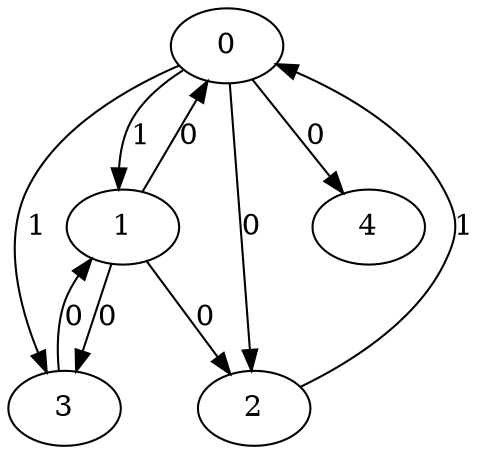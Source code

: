 // Source:1100 Canonical: -1 1 0 1 0 0 -1 0 0 -1 1 -1 -1 -1 -1 -1 0 -1 -1 -1 -1 -1 -1 -1 -1
digraph HRA_from_1100_graph_000 {
  0 -> 1 [label="1"];
  0 -> 2 [label="0"];
  0 -> 3 [label="1"];
  1 -> 0 [label="0"];
  1 -> 2 [label="0"];
  1 -> 3 [label="0"];
  2 -> 0 [label="1"];
  3 -> 1 [label="0"];
  0 -> 4 [label="0"];
}

// Source:1100 Canonical: -1 1 0 1 0 0 -1 0 0 -1 1 -1 -1 -1 -1 -1 0 -1 -1 -1 0 -1 -1 -1 -1
digraph HRA_from_1100_graph_001 {
  0 -> 1 [label="1"];
  0 -> 2 [label="0"];
  0 -> 3 [label="1"];
  1 -> 0 [label="0"];
  1 -> 2 [label="0"];
  1 -> 3 [label="0"];
  2 -> 0 [label="1"];
  3 -> 1 [label="0"];
  0 -> 4 [label="0"];
  4 -> 0 [label="0"];
}

// Source:1100 Canonical: -1 1 0 1 -1 0 -1 0 0 0 1 -1 -1 -1 -1 -1 0 -1 -1 -1 -1 -1 -1 -1 -1
digraph HRA_from_1100_graph_002 {
  0 -> 1 [label="1"];
  0 -> 2 [label="0"];
  0 -> 3 [label="1"];
  1 -> 0 [label="0"];
  1 -> 2 [label="0"];
  1 -> 3 [label="0"];
  2 -> 0 [label="1"];
  3 -> 1 [label="0"];
  1 -> 4 [label="0"];
}

// Source:1100 Canonical: -1 1 0 1 0 0 -1 0 0 0 1 -1 -1 -1 -1 -1 0 -1 -1 -1 -1 -1 -1 -1 -1
digraph HRA_from_1100_graph_003 {
  0 -> 1 [label="1"];
  0 -> 2 [label="0"];
  0 -> 3 [label="1"];
  1 -> 0 [label="0"];
  1 -> 2 [label="0"];
  1 -> 3 [label="0"];
  2 -> 0 [label="1"];
  3 -> 1 [label="0"];
  0 -> 4 [label="0"];
  1 -> 4 [label="0"];
}

// Source:1100 Canonical: -1 1 0 1 -1 0 -1 0 0 0 1 -1 -1 -1 -1 -1 0 -1 -1 -1 0 -1 -1 -1 -1
digraph HRA_from_1100_graph_004 {
  0 -> 1 [label="1"];
  0 -> 2 [label="0"];
  0 -> 3 [label="1"];
  1 -> 0 [label="0"];
  1 -> 2 [label="0"];
  1 -> 3 [label="0"];
  2 -> 0 [label="1"];
  3 -> 1 [label="0"];
  4 -> 0 [label="0"];
  1 -> 4 [label="0"];
}

// Source:1100 Canonical: -1 1 0 1 0 0 -1 0 0 0 1 -1 -1 -1 -1 -1 0 -1 -1 -1 0 -1 -1 -1 -1
digraph HRA_from_1100_graph_005 {
  0 -> 1 [label="1"];
  0 -> 2 [label="0"];
  0 -> 3 [label="1"];
  1 -> 0 [label="0"];
  1 -> 2 [label="0"];
  1 -> 3 [label="0"];
  2 -> 0 [label="1"];
  3 -> 1 [label="0"];
  0 -> 4 [label="0"];
  4 -> 0 [label="0"];
  1 -> 4 [label="0"];
}

// Source:1100 Canonical: -1 1 0 1 0 0 -1 0 0 -1 1 -1 -1 -1 -1 -1 0 -1 -1 -1 -1 0 -1 -1 -1
digraph HRA_from_1100_graph_006 {
  0 -> 1 [label="1"];
  0 -> 2 [label="0"];
  0 -> 3 [label="1"];
  1 -> 0 [label="0"];
  1 -> 2 [label="0"];
  1 -> 3 [label="0"];
  2 -> 0 [label="1"];
  3 -> 1 [label="0"];
  0 -> 4 [label="0"];
  4 -> 1 [label="0"];
}

// Source:1100 Canonical: -1 1 0 1 0 0 -1 0 0 -1 1 -1 -1 -1 -1 -1 0 -1 -1 -1 0 0 -1 -1 -1
digraph HRA_from_1100_graph_007 {
  0 -> 1 [label="1"];
  0 -> 2 [label="0"];
  0 -> 3 [label="1"];
  1 -> 0 [label="0"];
  1 -> 2 [label="0"];
  1 -> 3 [label="0"];
  2 -> 0 [label="1"];
  3 -> 1 [label="0"];
  0 -> 4 [label="0"];
  4 -> 0 [label="0"];
  4 -> 1 [label="0"];
}

// Source:1100 Canonical: -1 1 0 1 -1 0 -1 0 0 0 1 -1 -1 -1 -1 -1 0 -1 -1 -1 -1 0 -1 -1 -1
digraph HRA_from_1100_graph_008 {
  0 -> 1 [label="1"];
  0 -> 2 [label="0"];
  0 -> 3 [label="1"];
  1 -> 0 [label="0"];
  1 -> 2 [label="0"];
  1 -> 3 [label="0"];
  2 -> 0 [label="1"];
  3 -> 1 [label="0"];
  1 -> 4 [label="0"];
  4 -> 1 [label="0"];
}

// Source:1100 Canonical: -1 1 0 1 0 0 -1 0 0 0 1 -1 -1 -1 -1 -1 0 -1 -1 -1 -1 0 -1 -1 -1
digraph HRA_from_1100_graph_009 {
  0 -> 1 [label="1"];
  0 -> 2 [label="0"];
  0 -> 3 [label="1"];
  1 -> 0 [label="0"];
  1 -> 2 [label="0"];
  1 -> 3 [label="0"];
  2 -> 0 [label="1"];
  3 -> 1 [label="0"];
  0 -> 4 [label="0"];
  1 -> 4 [label="0"];
  4 -> 1 [label="0"];
}

// Source:1100 Canonical: -1 1 0 1 -1 0 -1 0 0 0 1 -1 -1 -1 -1 -1 0 -1 -1 -1 0 0 -1 -1 -1
digraph HRA_from_1100_graph_010 {
  0 -> 1 [label="1"];
  0 -> 2 [label="0"];
  0 -> 3 [label="1"];
  1 -> 0 [label="0"];
  1 -> 2 [label="0"];
  1 -> 3 [label="0"];
  2 -> 0 [label="1"];
  3 -> 1 [label="0"];
  4 -> 0 [label="0"];
  1 -> 4 [label="0"];
  4 -> 1 [label="0"];
}

// Source:1100 Canonical: -1 1 0 1 0 0 -1 0 0 0 1 -1 -1 -1 -1 -1 0 -1 -1 -1 0 0 -1 -1 -1
digraph HRA_from_1100_graph_011 {
  0 -> 1 [label="1"];
  0 -> 2 [label="0"];
  0 -> 3 [label="1"];
  1 -> 0 [label="0"];
  1 -> 2 [label="0"];
  1 -> 3 [label="0"];
  2 -> 0 [label="1"];
  3 -> 1 [label="0"];
  0 -> 4 [label="0"];
  4 -> 0 [label="0"];
  1 -> 4 [label="0"];
  4 -> 1 [label="0"];
}

// Source:1100 Canonical: -1 1 0 1 -1 0 -1 0 0 -1 1 -1 -1 -1 0 -1 0 -1 -1 -1 -1 -1 -1 -1 -1
digraph HRA_from_1100_graph_012 {
  0 -> 1 [label="1"];
  0 -> 2 [label="0"];
  0 -> 3 [label="1"];
  1 -> 0 [label="0"];
  1 -> 2 [label="0"];
  1 -> 3 [label="0"];
  2 -> 0 [label="1"];
  3 -> 1 [label="0"];
  2 -> 4 [label="0"];
}

// Source:1100 Canonical: -1 1 0 1 0 0 -1 0 0 -1 1 -1 -1 -1 0 -1 0 -1 -1 -1 -1 -1 -1 -1 -1
digraph HRA_from_1100_graph_013 {
  0 -> 1 [label="1"];
  0 -> 2 [label="0"];
  0 -> 3 [label="1"];
  1 -> 0 [label="0"];
  1 -> 2 [label="0"];
  1 -> 3 [label="0"];
  2 -> 0 [label="1"];
  3 -> 1 [label="0"];
  0 -> 4 [label="0"];
  2 -> 4 [label="0"];
}

// Source:1100 Canonical: -1 1 0 1 -1 0 -1 0 0 -1 1 -1 -1 -1 0 -1 0 -1 -1 -1 0 -1 -1 -1 -1
digraph HRA_from_1100_graph_014 {
  0 -> 1 [label="1"];
  0 -> 2 [label="0"];
  0 -> 3 [label="1"];
  1 -> 0 [label="0"];
  1 -> 2 [label="0"];
  1 -> 3 [label="0"];
  2 -> 0 [label="1"];
  3 -> 1 [label="0"];
  4 -> 0 [label="0"];
  2 -> 4 [label="0"];
}

// Source:1100 Canonical: -1 1 0 1 0 0 -1 0 0 -1 1 -1 -1 -1 0 -1 0 -1 -1 -1 0 -1 -1 -1 -1
digraph HRA_from_1100_graph_015 {
  0 -> 1 [label="1"];
  0 -> 2 [label="0"];
  0 -> 3 [label="1"];
  1 -> 0 [label="0"];
  1 -> 2 [label="0"];
  1 -> 3 [label="0"];
  2 -> 0 [label="1"];
  3 -> 1 [label="0"];
  0 -> 4 [label="0"];
  4 -> 0 [label="0"];
  2 -> 4 [label="0"];
}

// Source:1100 Canonical: -1 1 0 1 -1 0 -1 0 0 0 1 -1 -1 -1 0 -1 0 -1 -1 -1 -1 -1 -1 -1 -1
digraph HRA_from_1100_graph_016 {
  0 -> 1 [label="1"];
  0 -> 2 [label="0"];
  0 -> 3 [label="1"];
  1 -> 0 [label="0"];
  1 -> 2 [label="0"];
  1 -> 3 [label="0"];
  2 -> 0 [label="1"];
  3 -> 1 [label="0"];
  1 -> 4 [label="0"];
  2 -> 4 [label="0"];
}

// Source:1100 Canonical: -1 1 0 1 0 0 -1 0 0 0 1 -1 -1 -1 0 -1 0 -1 -1 -1 -1 -1 -1 -1 -1
digraph HRA_from_1100_graph_017 {
  0 -> 1 [label="1"];
  0 -> 2 [label="0"];
  0 -> 3 [label="1"];
  1 -> 0 [label="0"];
  1 -> 2 [label="0"];
  1 -> 3 [label="0"];
  2 -> 0 [label="1"];
  3 -> 1 [label="0"];
  0 -> 4 [label="0"];
  1 -> 4 [label="0"];
  2 -> 4 [label="0"];
}

// Source:1100 Canonical: -1 1 0 1 -1 0 -1 0 0 0 1 -1 -1 -1 0 -1 0 -1 -1 -1 0 -1 -1 -1 -1
digraph HRA_from_1100_graph_018 {
  0 -> 1 [label="1"];
  0 -> 2 [label="0"];
  0 -> 3 [label="1"];
  1 -> 0 [label="0"];
  1 -> 2 [label="0"];
  1 -> 3 [label="0"];
  2 -> 0 [label="1"];
  3 -> 1 [label="0"];
  4 -> 0 [label="0"];
  1 -> 4 [label="0"];
  2 -> 4 [label="0"];
}

// Source:1100 Canonical: -1 1 0 1 0 0 -1 0 0 0 1 -1 -1 -1 0 -1 0 -1 -1 -1 0 -1 -1 -1 -1
digraph HRA_from_1100_graph_019 {
  0 -> 1 [label="1"];
  0 -> 2 [label="0"];
  0 -> 3 [label="1"];
  1 -> 0 [label="0"];
  1 -> 2 [label="0"];
  1 -> 3 [label="0"];
  2 -> 0 [label="1"];
  3 -> 1 [label="0"];
  0 -> 4 [label="0"];
  4 -> 0 [label="0"];
  1 -> 4 [label="0"];
  2 -> 4 [label="0"];
}

// Source:1100 Canonical: -1 1 0 1 -1 0 -1 0 0 -1 1 -1 -1 -1 0 -1 0 -1 -1 -1 -1 0 -1 -1 -1
digraph HRA_from_1100_graph_020 {
  0 -> 1 [label="1"];
  0 -> 2 [label="0"];
  0 -> 3 [label="1"];
  1 -> 0 [label="0"];
  1 -> 2 [label="0"];
  1 -> 3 [label="0"];
  2 -> 0 [label="1"];
  3 -> 1 [label="0"];
  4 -> 1 [label="0"];
  2 -> 4 [label="0"];
}

// Source:1100 Canonical: -1 1 0 1 0 0 -1 0 0 -1 1 -1 -1 -1 0 -1 0 -1 -1 -1 -1 0 -1 -1 -1
digraph HRA_from_1100_graph_021 {
  0 -> 1 [label="1"];
  0 -> 2 [label="0"];
  0 -> 3 [label="1"];
  1 -> 0 [label="0"];
  1 -> 2 [label="0"];
  1 -> 3 [label="0"];
  2 -> 0 [label="1"];
  3 -> 1 [label="0"];
  0 -> 4 [label="0"];
  4 -> 1 [label="0"];
  2 -> 4 [label="0"];
}

// Source:1100 Canonical: -1 1 0 1 -1 0 -1 0 0 -1 1 -1 -1 -1 0 -1 0 -1 -1 -1 0 0 -1 -1 -1
digraph HRA_from_1100_graph_022 {
  0 -> 1 [label="1"];
  0 -> 2 [label="0"];
  0 -> 3 [label="1"];
  1 -> 0 [label="0"];
  1 -> 2 [label="0"];
  1 -> 3 [label="0"];
  2 -> 0 [label="1"];
  3 -> 1 [label="0"];
  4 -> 0 [label="0"];
  4 -> 1 [label="0"];
  2 -> 4 [label="0"];
}

// Source:1100 Canonical: -1 1 0 1 0 0 -1 0 0 -1 1 -1 -1 -1 0 -1 0 -1 -1 -1 0 0 -1 -1 -1
digraph HRA_from_1100_graph_023 {
  0 -> 1 [label="1"];
  0 -> 2 [label="0"];
  0 -> 3 [label="1"];
  1 -> 0 [label="0"];
  1 -> 2 [label="0"];
  1 -> 3 [label="0"];
  2 -> 0 [label="1"];
  3 -> 1 [label="0"];
  0 -> 4 [label="0"];
  4 -> 0 [label="0"];
  4 -> 1 [label="0"];
  2 -> 4 [label="0"];
}

// Source:1100 Canonical: -1 1 0 1 -1 0 -1 0 0 0 1 -1 -1 -1 0 -1 0 -1 -1 -1 -1 0 -1 -1 -1
digraph HRA_from_1100_graph_024 {
  0 -> 1 [label="1"];
  0 -> 2 [label="0"];
  0 -> 3 [label="1"];
  1 -> 0 [label="0"];
  1 -> 2 [label="0"];
  1 -> 3 [label="0"];
  2 -> 0 [label="1"];
  3 -> 1 [label="0"];
  1 -> 4 [label="0"];
  4 -> 1 [label="0"];
  2 -> 4 [label="0"];
}

// Source:1100 Canonical: -1 1 0 1 0 0 -1 0 0 0 1 -1 -1 -1 0 -1 0 -1 -1 -1 -1 0 -1 -1 -1
digraph HRA_from_1100_graph_025 {
  0 -> 1 [label="1"];
  0 -> 2 [label="0"];
  0 -> 3 [label="1"];
  1 -> 0 [label="0"];
  1 -> 2 [label="0"];
  1 -> 3 [label="0"];
  2 -> 0 [label="1"];
  3 -> 1 [label="0"];
  0 -> 4 [label="0"];
  1 -> 4 [label="0"];
  4 -> 1 [label="0"];
  2 -> 4 [label="0"];
}

// Source:1100 Canonical: -1 1 0 1 -1 0 -1 0 0 0 1 -1 -1 -1 0 -1 0 -1 -1 -1 0 0 -1 -1 -1
digraph HRA_from_1100_graph_026 {
  0 -> 1 [label="1"];
  0 -> 2 [label="0"];
  0 -> 3 [label="1"];
  1 -> 0 [label="0"];
  1 -> 2 [label="0"];
  1 -> 3 [label="0"];
  2 -> 0 [label="1"];
  3 -> 1 [label="0"];
  4 -> 0 [label="0"];
  1 -> 4 [label="0"];
  4 -> 1 [label="0"];
  2 -> 4 [label="0"];
}

// Source:1100 Canonical: -1 1 0 1 0 0 -1 0 0 0 1 -1 -1 -1 0 -1 0 -1 -1 -1 0 0 -1 -1 -1
digraph HRA_from_1100_graph_027 {
  0 -> 1 [label="1"];
  0 -> 2 [label="0"];
  0 -> 3 [label="1"];
  1 -> 0 [label="0"];
  1 -> 2 [label="0"];
  1 -> 3 [label="0"];
  2 -> 0 [label="1"];
  3 -> 1 [label="0"];
  0 -> 4 [label="0"];
  4 -> 0 [label="0"];
  1 -> 4 [label="0"];
  4 -> 1 [label="0"];
  2 -> 4 [label="0"];
}

// Source:1100 Canonical: -1 1 0 1 0 0 -1 0 0 -1 1 -1 -1 -1 -1 -1 0 -1 -1 -1 -1 -1 0 -1 -1
digraph HRA_from_1100_graph_028 {
  0 -> 1 [label="1"];
  0 -> 2 [label="0"];
  0 -> 3 [label="1"];
  1 -> 0 [label="0"];
  1 -> 2 [label="0"];
  1 -> 3 [label="0"];
  2 -> 0 [label="1"];
  3 -> 1 [label="0"];
  0 -> 4 [label="0"];
  4 -> 2 [label="0"];
}

// Source:1100 Canonical: -1 1 0 1 0 0 -1 0 0 -1 1 -1 -1 -1 -1 -1 0 -1 -1 -1 0 -1 0 -1 -1
digraph HRA_from_1100_graph_029 {
  0 -> 1 [label="1"];
  0 -> 2 [label="0"];
  0 -> 3 [label="1"];
  1 -> 0 [label="0"];
  1 -> 2 [label="0"];
  1 -> 3 [label="0"];
  2 -> 0 [label="1"];
  3 -> 1 [label="0"];
  0 -> 4 [label="0"];
  4 -> 0 [label="0"];
  4 -> 2 [label="0"];
}

// Source:1100 Canonical: -1 1 0 1 -1 0 -1 0 0 0 1 -1 -1 -1 -1 -1 0 -1 -1 -1 -1 -1 0 -1 -1
digraph HRA_from_1100_graph_030 {
  0 -> 1 [label="1"];
  0 -> 2 [label="0"];
  0 -> 3 [label="1"];
  1 -> 0 [label="0"];
  1 -> 2 [label="0"];
  1 -> 3 [label="0"];
  2 -> 0 [label="1"];
  3 -> 1 [label="0"];
  1 -> 4 [label="0"];
  4 -> 2 [label="0"];
}

// Source:1100 Canonical: -1 1 0 1 0 0 -1 0 0 0 1 -1 -1 -1 -1 -1 0 -1 -1 -1 -1 -1 0 -1 -1
digraph HRA_from_1100_graph_031 {
  0 -> 1 [label="1"];
  0 -> 2 [label="0"];
  0 -> 3 [label="1"];
  1 -> 0 [label="0"];
  1 -> 2 [label="0"];
  1 -> 3 [label="0"];
  2 -> 0 [label="1"];
  3 -> 1 [label="0"];
  0 -> 4 [label="0"];
  1 -> 4 [label="0"];
  4 -> 2 [label="0"];
}

// Source:1100 Canonical: -1 1 0 1 -1 0 -1 0 0 0 1 -1 -1 -1 -1 -1 0 -1 -1 -1 0 -1 0 -1 -1
digraph HRA_from_1100_graph_032 {
  0 -> 1 [label="1"];
  0 -> 2 [label="0"];
  0 -> 3 [label="1"];
  1 -> 0 [label="0"];
  1 -> 2 [label="0"];
  1 -> 3 [label="0"];
  2 -> 0 [label="1"];
  3 -> 1 [label="0"];
  4 -> 0 [label="0"];
  1 -> 4 [label="0"];
  4 -> 2 [label="0"];
}

// Source:1100 Canonical: -1 1 0 1 0 0 -1 0 0 0 1 -1 -1 -1 -1 -1 0 -1 -1 -1 0 -1 0 -1 -1
digraph HRA_from_1100_graph_033 {
  0 -> 1 [label="1"];
  0 -> 2 [label="0"];
  0 -> 3 [label="1"];
  1 -> 0 [label="0"];
  1 -> 2 [label="0"];
  1 -> 3 [label="0"];
  2 -> 0 [label="1"];
  3 -> 1 [label="0"];
  0 -> 4 [label="0"];
  4 -> 0 [label="0"];
  1 -> 4 [label="0"];
  4 -> 2 [label="0"];
}

// Source:1100 Canonical: -1 1 0 1 0 0 -1 0 0 -1 1 -1 -1 -1 -1 -1 0 -1 -1 -1 -1 0 0 -1 -1
digraph HRA_from_1100_graph_034 {
  0 -> 1 [label="1"];
  0 -> 2 [label="0"];
  0 -> 3 [label="1"];
  1 -> 0 [label="0"];
  1 -> 2 [label="0"];
  1 -> 3 [label="0"];
  2 -> 0 [label="1"];
  3 -> 1 [label="0"];
  0 -> 4 [label="0"];
  4 -> 1 [label="0"];
  4 -> 2 [label="0"];
}

// Source:1100 Canonical: -1 1 0 1 0 0 -1 0 0 -1 1 -1 -1 -1 -1 -1 0 -1 -1 -1 0 0 0 -1 -1
digraph HRA_from_1100_graph_035 {
  0 -> 1 [label="1"];
  0 -> 2 [label="0"];
  0 -> 3 [label="1"];
  1 -> 0 [label="0"];
  1 -> 2 [label="0"];
  1 -> 3 [label="0"];
  2 -> 0 [label="1"];
  3 -> 1 [label="0"];
  0 -> 4 [label="0"];
  4 -> 0 [label="0"];
  4 -> 1 [label="0"];
  4 -> 2 [label="0"];
}

// Source:1100 Canonical: -1 1 0 1 -1 0 -1 0 0 0 1 -1 -1 -1 -1 -1 0 -1 -1 -1 -1 0 0 -1 -1
digraph HRA_from_1100_graph_036 {
  0 -> 1 [label="1"];
  0 -> 2 [label="0"];
  0 -> 3 [label="1"];
  1 -> 0 [label="0"];
  1 -> 2 [label="0"];
  1 -> 3 [label="0"];
  2 -> 0 [label="1"];
  3 -> 1 [label="0"];
  1 -> 4 [label="0"];
  4 -> 1 [label="0"];
  4 -> 2 [label="0"];
}

// Source:1100 Canonical: -1 1 0 1 0 0 -1 0 0 0 1 -1 -1 -1 -1 -1 0 -1 -1 -1 -1 0 0 -1 -1
digraph HRA_from_1100_graph_037 {
  0 -> 1 [label="1"];
  0 -> 2 [label="0"];
  0 -> 3 [label="1"];
  1 -> 0 [label="0"];
  1 -> 2 [label="0"];
  1 -> 3 [label="0"];
  2 -> 0 [label="1"];
  3 -> 1 [label="0"];
  0 -> 4 [label="0"];
  1 -> 4 [label="0"];
  4 -> 1 [label="0"];
  4 -> 2 [label="0"];
}

// Source:1100 Canonical: -1 1 0 1 -1 0 -1 0 0 0 1 -1 -1 -1 -1 -1 0 -1 -1 -1 0 0 0 -1 -1
digraph HRA_from_1100_graph_038 {
  0 -> 1 [label="1"];
  0 -> 2 [label="0"];
  0 -> 3 [label="1"];
  1 -> 0 [label="0"];
  1 -> 2 [label="0"];
  1 -> 3 [label="0"];
  2 -> 0 [label="1"];
  3 -> 1 [label="0"];
  4 -> 0 [label="0"];
  1 -> 4 [label="0"];
  4 -> 1 [label="0"];
  4 -> 2 [label="0"];
}

// Source:1100 Canonical: -1 1 0 1 0 0 -1 0 0 0 1 -1 -1 -1 -1 -1 0 -1 -1 -1 0 0 0 -1 -1
digraph HRA_from_1100_graph_039 {
  0 -> 1 [label="1"];
  0 -> 2 [label="0"];
  0 -> 3 [label="1"];
  1 -> 0 [label="0"];
  1 -> 2 [label="0"];
  1 -> 3 [label="0"];
  2 -> 0 [label="1"];
  3 -> 1 [label="0"];
  0 -> 4 [label="0"];
  4 -> 0 [label="0"];
  1 -> 4 [label="0"];
  4 -> 1 [label="0"];
  4 -> 2 [label="0"];
}

// Source:1100 Canonical: -1 1 0 1 -1 0 -1 0 0 -1 1 -1 -1 -1 0 -1 0 -1 -1 -1 -1 -1 0 -1 -1
digraph HRA_from_1100_graph_040 {
  0 -> 1 [label="1"];
  0 -> 2 [label="0"];
  0 -> 3 [label="1"];
  1 -> 0 [label="0"];
  1 -> 2 [label="0"];
  1 -> 3 [label="0"];
  2 -> 0 [label="1"];
  3 -> 1 [label="0"];
  2 -> 4 [label="0"];
  4 -> 2 [label="0"];
}

// Source:1100 Canonical: -1 1 0 1 0 0 -1 0 0 -1 1 -1 -1 -1 0 -1 0 -1 -1 -1 -1 -1 0 -1 -1
digraph HRA_from_1100_graph_041 {
  0 -> 1 [label="1"];
  0 -> 2 [label="0"];
  0 -> 3 [label="1"];
  1 -> 0 [label="0"];
  1 -> 2 [label="0"];
  1 -> 3 [label="0"];
  2 -> 0 [label="1"];
  3 -> 1 [label="0"];
  0 -> 4 [label="0"];
  2 -> 4 [label="0"];
  4 -> 2 [label="0"];
}

// Source:1100 Canonical: -1 1 0 1 -1 0 -1 0 0 -1 1 -1 -1 -1 0 -1 0 -1 -1 -1 0 -1 0 -1 -1
digraph HRA_from_1100_graph_042 {
  0 -> 1 [label="1"];
  0 -> 2 [label="0"];
  0 -> 3 [label="1"];
  1 -> 0 [label="0"];
  1 -> 2 [label="0"];
  1 -> 3 [label="0"];
  2 -> 0 [label="1"];
  3 -> 1 [label="0"];
  4 -> 0 [label="0"];
  2 -> 4 [label="0"];
  4 -> 2 [label="0"];
}

// Source:1100 Canonical: -1 1 0 1 0 0 -1 0 0 -1 1 -1 -1 -1 0 -1 0 -1 -1 -1 0 -1 0 -1 -1
digraph HRA_from_1100_graph_043 {
  0 -> 1 [label="1"];
  0 -> 2 [label="0"];
  0 -> 3 [label="1"];
  1 -> 0 [label="0"];
  1 -> 2 [label="0"];
  1 -> 3 [label="0"];
  2 -> 0 [label="1"];
  3 -> 1 [label="0"];
  0 -> 4 [label="0"];
  4 -> 0 [label="0"];
  2 -> 4 [label="0"];
  4 -> 2 [label="0"];
}

// Source:1100 Canonical: -1 1 0 1 -1 0 -1 0 0 0 1 -1 -1 -1 0 -1 0 -1 -1 -1 -1 -1 0 -1 -1
digraph HRA_from_1100_graph_044 {
  0 -> 1 [label="1"];
  0 -> 2 [label="0"];
  0 -> 3 [label="1"];
  1 -> 0 [label="0"];
  1 -> 2 [label="0"];
  1 -> 3 [label="0"];
  2 -> 0 [label="1"];
  3 -> 1 [label="0"];
  1 -> 4 [label="0"];
  2 -> 4 [label="0"];
  4 -> 2 [label="0"];
}

// Source:1100 Canonical: -1 1 0 1 0 0 -1 0 0 0 1 -1 -1 -1 0 -1 0 -1 -1 -1 -1 -1 0 -1 -1
digraph HRA_from_1100_graph_045 {
  0 -> 1 [label="1"];
  0 -> 2 [label="0"];
  0 -> 3 [label="1"];
  1 -> 0 [label="0"];
  1 -> 2 [label="0"];
  1 -> 3 [label="0"];
  2 -> 0 [label="1"];
  3 -> 1 [label="0"];
  0 -> 4 [label="0"];
  1 -> 4 [label="0"];
  2 -> 4 [label="0"];
  4 -> 2 [label="0"];
}

// Source:1100 Canonical: -1 1 0 1 -1 0 -1 0 0 0 1 -1 -1 -1 0 -1 0 -1 -1 -1 0 -1 0 -1 -1
digraph HRA_from_1100_graph_046 {
  0 -> 1 [label="1"];
  0 -> 2 [label="0"];
  0 -> 3 [label="1"];
  1 -> 0 [label="0"];
  1 -> 2 [label="0"];
  1 -> 3 [label="0"];
  2 -> 0 [label="1"];
  3 -> 1 [label="0"];
  4 -> 0 [label="0"];
  1 -> 4 [label="0"];
  2 -> 4 [label="0"];
  4 -> 2 [label="0"];
}

// Source:1100 Canonical: -1 1 0 1 0 0 -1 0 0 0 1 -1 -1 -1 0 -1 0 -1 -1 -1 0 -1 0 -1 -1
digraph HRA_from_1100_graph_047 {
  0 -> 1 [label="1"];
  0 -> 2 [label="0"];
  0 -> 3 [label="1"];
  1 -> 0 [label="0"];
  1 -> 2 [label="0"];
  1 -> 3 [label="0"];
  2 -> 0 [label="1"];
  3 -> 1 [label="0"];
  0 -> 4 [label="0"];
  4 -> 0 [label="0"];
  1 -> 4 [label="0"];
  2 -> 4 [label="0"];
  4 -> 2 [label="0"];
}

// Source:1100 Canonical: -1 1 0 1 -1 0 -1 0 0 -1 1 -1 -1 -1 0 -1 0 -1 -1 -1 -1 0 0 -1 -1
digraph HRA_from_1100_graph_048 {
  0 -> 1 [label="1"];
  0 -> 2 [label="0"];
  0 -> 3 [label="1"];
  1 -> 0 [label="0"];
  1 -> 2 [label="0"];
  1 -> 3 [label="0"];
  2 -> 0 [label="1"];
  3 -> 1 [label="0"];
  4 -> 1 [label="0"];
  2 -> 4 [label="0"];
  4 -> 2 [label="0"];
}

// Source:1100 Canonical: -1 1 0 1 0 0 -1 0 0 -1 1 -1 -1 -1 0 -1 0 -1 -1 -1 -1 0 0 -1 -1
digraph HRA_from_1100_graph_049 {
  0 -> 1 [label="1"];
  0 -> 2 [label="0"];
  0 -> 3 [label="1"];
  1 -> 0 [label="0"];
  1 -> 2 [label="0"];
  1 -> 3 [label="0"];
  2 -> 0 [label="1"];
  3 -> 1 [label="0"];
  0 -> 4 [label="0"];
  4 -> 1 [label="0"];
  2 -> 4 [label="0"];
  4 -> 2 [label="0"];
}

// Source:1100 Canonical: -1 1 0 1 -1 0 -1 0 0 -1 1 -1 -1 -1 0 -1 0 -1 -1 -1 0 0 0 -1 -1
digraph HRA_from_1100_graph_050 {
  0 -> 1 [label="1"];
  0 -> 2 [label="0"];
  0 -> 3 [label="1"];
  1 -> 0 [label="0"];
  1 -> 2 [label="0"];
  1 -> 3 [label="0"];
  2 -> 0 [label="1"];
  3 -> 1 [label="0"];
  4 -> 0 [label="0"];
  4 -> 1 [label="0"];
  2 -> 4 [label="0"];
  4 -> 2 [label="0"];
}

// Source:1100 Canonical: -1 1 0 1 0 0 -1 0 0 -1 1 -1 -1 -1 0 -1 0 -1 -1 -1 0 0 0 -1 -1
digraph HRA_from_1100_graph_051 {
  0 -> 1 [label="1"];
  0 -> 2 [label="0"];
  0 -> 3 [label="1"];
  1 -> 0 [label="0"];
  1 -> 2 [label="0"];
  1 -> 3 [label="0"];
  2 -> 0 [label="1"];
  3 -> 1 [label="0"];
  0 -> 4 [label="0"];
  4 -> 0 [label="0"];
  4 -> 1 [label="0"];
  2 -> 4 [label="0"];
  4 -> 2 [label="0"];
}

// Source:1100 Canonical: -1 1 0 1 -1 0 -1 0 0 0 1 -1 -1 -1 0 -1 0 -1 -1 -1 -1 0 0 -1 -1
digraph HRA_from_1100_graph_052 {
  0 -> 1 [label="1"];
  0 -> 2 [label="0"];
  0 -> 3 [label="1"];
  1 -> 0 [label="0"];
  1 -> 2 [label="0"];
  1 -> 3 [label="0"];
  2 -> 0 [label="1"];
  3 -> 1 [label="0"];
  1 -> 4 [label="0"];
  4 -> 1 [label="0"];
  2 -> 4 [label="0"];
  4 -> 2 [label="0"];
}

// Source:1100 Canonical: -1 1 0 1 0 0 -1 0 0 0 1 -1 -1 -1 0 -1 0 -1 -1 -1 -1 0 0 -1 -1
digraph HRA_from_1100_graph_053 {
  0 -> 1 [label="1"];
  0 -> 2 [label="0"];
  0 -> 3 [label="1"];
  1 -> 0 [label="0"];
  1 -> 2 [label="0"];
  1 -> 3 [label="0"];
  2 -> 0 [label="1"];
  3 -> 1 [label="0"];
  0 -> 4 [label="0"];
  1 -> 4 [label="0"];
  4 -> 1 [label="0"];
  2 -> 4 [label="0"];
  4 -> 2 [label="0"];
}

// Source:1100 Canonical: -1 1 0 1 -1 0 -1 0 0 0 1 -1 -1 -1 0 -1 0 -1 -1 -1 0 0 0 -1 -1
digraph HRA_from_1100_graph_054 {
  0 -> 1 [label="1"];
  0 -> 2 [label="0"];
  0 -> 3 [label="1"];
  1 -> 0 [label="0"];
  1 -> 2 [label="0"];
  1 -> 3 [label="0"];
  2 -> 0 [label="1"];
  3 -> 1 [label="0"];
  4 -> 0 [label="0"];
  1 -> 4 [label="0"];
  4 -> 1 [label="0"];
  2 -> 4 [label="0"];
  4 -> 2 [label="0"];
}

// Source:1100 Canonical: -1 1 0 1 0 0 -1 0 0 0 1 -1 -1 -1 0 -1 0 -1 -1 -1 0 0 0 -1 -1
digraph HRA_from_1100_graph_055 {
  0 -> 1 [label="1"];
  0 -> 2 [label="0"];
  0 -> 3 [label="1"];
  1 -> 0 [label="0"];
  1 -> 2 [label="0"];
  1 -> 3 [label="0"];
  2 -> 0 [label="1"];
  3 -> 1 [label="0"];
  0 -> 4 [label="0"];
  4 -> 0 [label="0"];
  1 -> 4 [label="0"];
  4 -> 1 [label="0"];
  2 -> 4 [label="0"];
  4 -> 2 [label="0"];
}

// Source:1100 Canonical: -1 1 0 1 -1 0 -1 0 0 -1 1 -1 -1 -1 -1 -1 0 -1 -1 0 -1 -1 -1 -1 -1
digraph HRA_from_1100_graph_056 {
  0 -> 1 [label="1"];
  0 -> 2 [label="0"];
  0 -> 3 [label="1"];
  1 -> 0 [label="0"];
  1 -> 2 [label="0"];
  1 -> 3 [label="0"];
  2 -> 0 [label="1"];
  3 -> 1 [label="0"];
  3 -> 4 [label="0"];
}

// Source:1100 Canonical: -1 1 0 1 0 0 -1 0 0 -1 1 -1 -1 -1 -1 -1 0 -1 -1 0 -1 -1 -1 -1 -1
digraph HRA_from_1100_graph_057 {
  0 -> 1 [label="1"];
  0 -> 2 [label="0"];
  0 -> 3 [label="1"];
  1 -> 0 [label="0"];
  1 -> 2 [label="0"];
  1 -> 3 [label="0"];
  2 -> 0 [label="1"];
  3 -> 1 [label="0"];
  0 -> 4 [label="0"];
  3 -> 4 [label="0"];
}

// Source:1100 Canonical: -1 1 0 1 -1 0 -1 0 0 -1 1 -1 -1 -1 -1 -1 0 -1 -1 0 0 -1 -1 -1 -1
digraph HRA_from_1100_graph_058 {
  0 -> 1 [label="1"];
  0 -> 2 [label="0"];
  0 -> 3 [label="1"];
  1 -> 0 [label="0"];
  1 -> 2 [label="0"];
  1 -> 3 [label="0"];
  2 -> 0 [label="1"];
  3 -> 1 [label="0"];
  4 -> 0 [label="0"];
  3 -> 4 [label="0"];
}

// Source:1100 Canonical: -1 1 0 1 0 0 -1 0 0 -1 1 -1 -1 -1 -1 -1 0 -1 -1 0 0 -1 -1 -1 -1
digraph HRA_from_1100_graph_059 {
  0 -> 1 [label="1"];
  0 -> 2 [label="0"];
  0 -> 3 [label="1"];
  1 -> 0 [label="0"];
  1 -> 2 [label="0"];
  1 -> 3 [label="0"];
  2 -> 0 [label="1"];
  3 -> 1 [label="0"];
  0 -> 4 [label="0"];
  4 -> 0 [label="0"];
  3 -> 4 [label="0"];
}

// Source:1100 Canonical: -1 1 0 1 -1 0 -1 0 0 0 1 -1 -1 -1 -1 -1 0 -1 -1 0 -1 -1 -1 -1 -1
digraph HRA_from_1100_graph_060 {
  0 -> 1 [label="1"];
  0 -> 2 [label="0"];
  0 -> 3 [label="1"];
  1 -> 0 [label="0"];
  1 -> 2 [label="0"];
  1 -> 3 [label="0"];
  2 -> 0 [label="1"];
  3 -> 1 [label="0"];
  1 -> 4 [label="0"];
  3 -> 4 [label="0"];
}

// Source:1100 Canonical: -1 1 0 1 0 0 -1 0 0 0 1 -1 -1 -1 -1 -1 0 -1 -1 0 -1 -1 -1 -1 -1
digraph HRA_from_1100_graph_061 {
  0 -> 1 [label="1"];
  0 -> 2 [label="0"];
  0 -> 3 [label="1"];
  1 -> 0 [label="0"];
  1 -> 2 [label="0"];
  1 -> 3 [label="0"];
  2 -> 0 [label="1"];
  3 -> 1 [label="0"];
  0 -> 4 [label="0"];
  1 -> 4 [label="0"];
  3 -> 4 [label="0"];
}

// Source:1100 Canonical: -1 1 0 1 -1 0 -1 0 0 0 1 -1 -1 -1 -1 -1 0 -1 -1 0 0 -1 -1 -1 -1
digraph HRA_from_1100_graph_062 {
  0 -> 1 [label="1"];
  0 -> 2 [label="0"];
  0 -> 3 [label="1"];
  1 -> 0 [label="0"];
  1 -> 2 [label="0"];
  1 -> 3 [label="0"];
  2 -> 0 [label="1"];
  3 -> 1 [label="0"];
  4 -> 0 [label="0"];
  1 -> 4 [label="0"];
  3 -> 4 [label="0"];
}

// Source:1100 Canonical: -1 1 0 1 0 0 -1 0 0 0 1 -1 -1 -1 -1 -1 0 -1 -1 0 0 -1 -1 -1 -1
digraph HRA_from_1100_graph_063 {
  0 -> 1 [label="1"];
  0 -> 2 [label="0"];
  0 -> 3 [label="1"];
  1 -> 0 [label="0"];
  1 -> 2 [label="0"];
  1 -> 3 [label="0"];
  2 -> 0 [label="1"];
  3 -> 1 [label="0"];
  0 -> 4 [label="0"];
  4 -> 0 [label="0"];
  1 -> 4 [label="0"];
  3 -> 4 [label="0"];
}

// Source:1100 Canonical: -1 1 0 1 -1 0 -1 0 0 -1 1 -1 -1 -1 -1 -1 0 -1 -1 0 -1 0 -1 -1 -1
digraph HRA_from_1100_graph_064 {
  0 -> 1 [label="1"];
  0 -> 2 [label="0"];
  0 -> 3 [label="1"];
  1 -> 0 [label="0"];
  1 -> 2 [label="0"];
  1 -> 3 [label="0"];
  2 -> 0 [label="1"];
  3 -> 1 [label="0"];
  4 -> 1 [label="0"];
  3 -> 4 [label="0"];
}

// Source:1100 Canonical: -1 1 0 1 0 0 -1 0 0 -1 1 -1 -1 -1 -1 -1 0 -1 -1 0 -1 0 -1 -1 -1
digraph HRA_from_1100_graph_065 {
  0 -> 1 [label="1"];
  0 -> 2 [label="0"];
  0 -> 3 [label="1"];
  1 -> 0 [label="0"];
  1 -> 2 [label="0"];
  1 -> 3 [label="0"];
  2 -> 0 [label="1"];
  3 -> 1 [label="0"];
  0 -> 4 [label="0"];
  4 -> 1 [label="0"];
  3 -> 4 [label="0"];
}

// Source:1100 Canonical: -1 1 0 1 -1 0 -1 0 0 -1 1 -1 -1 -1 -1 -1 0 -1 -1 0 0 0 -1 -1 -1
digraph HRA_from_1100_graph_066 {
  0 -> 1 [label="1"];
  0 -> 2 [label="0"];
  0 -> 3 [label="1"];
  1 -> 0 [label="0"];
  1 -> 2 [label="0"];
  1 -> 3 [label="0"];
  2 -> 0 [label="1"];
  3 -> 1 [label="0"];
  4 -> 0 [label="0"];
  4 -> 1 [label="0"];
  3 -> 4 [label="0"];
}

// Source:1100 Canonical: -1 1 0 1 0 0 -1 0 0 -1 1 -1 -1 -1 -1 -1 0 -1 -1 0 0 0 -1 -1 -1
digraph HRA_from_1100_graph_067 {
  0 -> 1 [label="1"];
  0 -> 2 [label="0"];
  0 -> 3 [label="1"];
  1 -> 0 [label="0"];
  1 -> 2 [label="0"];
  1 -> 3 [label="0"];
  2 -> 0 [label="1"];
  3 -> 1 [label="0"];
  0 -> 4 [label="0"];
  4 -> 0 [label="0"];
  4 -> 1 [label="0"];
  3 -> 4 [label="0"];
}

// Source:1100 Canonical: -1 1 0 1 -1 0 -1 0 0 0 1 -1 -1 -1 -1 -1 0 -1 -1 0 -1 0 -1 -1 -1
digraph HRA_from_1100_graph_068 {
  0 -> 1 [label="1"];
  0 -> 2 [label="0"];
  0 -> 3 [label="1"];
  1 -> 0 [label="0"];
  1 -> 2 [label="0"];
  1 -> 3 [label="0"];
  2 -> 0 [label="1"];
  3 -> 1 [label="0"];
  1 -> 4 [label="0"];
  4 -> 1 [label="0"];
  3 -> 4 [label="0"];
}

// Source:1100 Canonical: -1 1 0 1 0 0 -1 0 0 0 1 -1 -1 -1 -1 -1 0 -1 -1 0 -1 0 -1 -1 -1
digraph HRA_from_1100_graph_069 {
  0 -> 1 [label="1"];
  0 -> 2 [label="0"];
  0 -> 3 [label="1"];
  1 -> 0 [label="0"];
  1 -> 2 [label="0"];
  1 -> 3 [label="0"];
  2 -> 0 [label="1"];
  3 -> 1 [label="0"];
  0 -> 4 [label="0"];
  1 -> 4 [label="0"];
  4 -> 1 [label="0"];
  3 -> 4 [label="0"];
}

// Source:1100 Canonical: -1 1 0 1 -1 0 -1 0 0 0 1 -1 -1 -1 -1 -1 0 -1 -1 0 0 0 -1 -1 -1
digraph HRA_from_1100_graph_070 {
  0 -> 1 [label="1"];
  0 -> 2 [label="0"];
  0 -> 3 [label="1"];
  1 -> 0 [label="0"];
  1 -> 2 [label="0"];
  1 -> 3 [label="0"];
  2 -> 0 [label="1"];
  3 -> 1 [label="0"];
  4 -> 0 [label="0"];
  1 -> 4 [label="0"];
  4 -> 1 [label="0"];
  3 -> 4 [label="0"];
}

// Source:1100 Canonical: -1 1 0 1 0 0 -1 0 0 0 1 -1 -1 -1 -1 -1 0 -1 -1 0 0 0 -1 -1 -1
digraph HRA_from_1100_graph_071 {
  0 -> 1 [label="1"];
  0 -> 2 [label="0"];
  0 -> 3 [label="1"];
  1 -> 0 [label="0"];
  1 -> 2 [label="0"];
  1 -> 3 [label="0"];
  2 -> 0 [label="1"];
  3 -> 1 [label="0"];
  0 -> 4 [label="0"];
  4 -> 0 [label="0"];
  1 -> 4 [label="0"];
  4 -> 1 [label="0"];
  3 -> 4 [label="0"];
}

// Source:1100 Canonical: -1 1 0 1 -1 0 -1 0 0 -1 1 -1 -1 -1 0 -1 0 -1 -1 0 -1 -1 -1 -1 -1
digraph HRA_from_1100_graph_072 {
  0 -> 1 [label="1"];
  0 -> 2 [label="0"];
  0 -> 3 [label="1"];
  1 -> 0 [label="0"];
  1 -> 2 [label="0"];
  1 -> 3 [label="0"];
  2 -> 0 [label="1"];
  3 -> 1 [label="0"];
  2 -> 4 [label="0"];
  3 -> 4 [label="0"];
}

// Source:1100 Canonical: -1 1 0 1 0 0 -1 0 0 -1 1 -1 -1 -1 0 -1 0 -1 -1 0 -1 -1 -1 -1 -1
digraph HRA_from_1100_graph_073 {
  0 -> 1 [label="1"];
  0 -> 2 [label="0"];
  0 -> 3 [label="1"];
  1 -> 0 [label="0"];
  1 -> 2 [label="0"];
  1 -> 3 [label="0"];
  2 -> 0 [label="1"];
  3 -> 1 [label="0"];
  0 -> 4 [label="0"];
  2 -> 4 [label="0"];
  3 -> 4 [label="0"];
}

// Source:1100 Canonical: -1 1 0 1 -1 0 -1 0 0 -1 1 -1 -1 -1 0 -1 0 -1 -1 0 0 -1 -1 -1 -1
digraph HRA_from_1100_graph_074 {
  0 -> 1 [label="1"];
  0 -> 2 [label="0"];
  0 -> 3 [label="1"];
  1 -> 0 [label="0"];
  1 -> 2 [label="0"];
  1 -> 3 [label="0"];
  2 -> 0 [label="1"];
  3 -> 1 [label="0"];
  4 -> 0 [label="0"];
  2 -> 4 [label="0"];
  3 -> 4 [label="0"];
}

// Source:1100 Canonical: -1 1 0 1 0 0 -1 0 0 -1 1 -1 -1 -1 0 -1 0 -1 -1 0 0 -1 -1 -1 -1
digraph HRA_from_1100_graph_075 {
  0 -> 1 [label="1"];
  0 -> 2 [label="0"];
  0 -> 3 [label="1"];
  1 -> 0 [label="0"];
  1 -> 2 [label="0"];
  1 -> 3 [label="0"];
  2 -> 0 [label="1"];
  3 -> 1 [label="0"];
  0 -> 4 [label="0"];
  4 -> 0 [label="0"];
  2 -> 4 [label="0"];
  3 -> 4 [label="0"];
}

// Source:1100 Canonical: -1 1 0 1 -1 0 -1 0 0 0 1 -1 -1 -1 0 -1 0 -1 -1 0 -1 -1 -1 -1 -1
digraph HRA_from_1100_graph_076 {
  0 -> 1 [label="1"];
  0 -> 2 [label="0"];
  0 -> 3 [label="1"];
  1 -> 0 [label="0"];
  1 -> 2 [label="0"];
  1 -> 3 [label="0"];
  2 -> 0 [label="1"];
  3 -> 1 [label="0"];
  1 -> 4 [label="0"];
  2 -> 4 [label="0"];
  3 -> 4 [label="0"];
}

// Source:1100 Canonical: -1 1 0 1 0 0 -1 0 0 0 1 -1 -1 -1 0 -1 0 -1 -1 0 -1 -1 -1 -1 -1
digraph HRA_from_1100_graph_077 {
  0 -> 1 [label="1"];
  0 -> 2 [label="0"];
  0 -> 3 [label="1"];
  1 -> 0 [label="0"];
  1 -> 2 [label="0"];
  1 -> 3 [label="0"];
  2 -> 0 [label="1"];
  3 -> 1 [label="0"];
  0 -> 4 [label="0"];
  1 -> 4 [label="0"];
  2 -> 4 [label="0"];
  3 -> 4 [label="0"];
}

// Source:1100 Canonical: -1 1 0 1 -1 0 -1 0 0 0 1 -1 -1 -1 0 -1 0 -1 -1 0 0 -1 -1 -1 -1
digraph HRA_from_1100_graph_078 {
  0 -> 1 [label="1"];
  0 -> 2 [label="0"];
  0 -> 3 [label="1"];
  1 -> 0 [label="0"];
  1 -> 2 [label="0"];
  1 -> 3 [label="0"];
  2 -> 0 [label="1"];
  3 -> 1 [label="0"];
  4 -> 0 [label="0"];
  1 -> 4 [label="0"];
  2 -> 4 [label="0"];
  3 -> 4 [label="0"];
}

// Source:1100 Canonical: -1 1 0 1 0 0 -1 0 0 0 1 -1 -1 -1 0 -1 0 -1 -1 0 0 -1 -1 -1 -1
digraph HRA_from_1100_graph_079 {
  0 -> 1 [label="1"];
  0 -> 2 [label="0"];
  0 -> 3 [label="1"];
  1 -> 0 [label="0"];
  1 -> 2 [label="0"];
  1 -> 3 [label="0"];
  2 -> 0 [label="1"];
  3 -> 1 [label="0"];
  0 -> 4 [label="0"];
  4 -> 0 [label="0"];
  1 -> 4 [label="0"];
  2 -> 4 [label="0"];
  3 -> 4 [label="0"];
}

// Source:1100 Canonical: -1 1 0 1 -1 0 -1 0 0 -1 1 -1 -1 -1 0 -1 0 -1 -1 0 -1 0 -1 -1 -1
digraph HRA_from_1100_graph_080 {
  0 -> 1 [label="1"];
  0 -> 2 [label="0"];
  0 -> 3 [label="1"];
  1 -> 0 [label="0"];
  1 -> 2 [label="0"];
  1 -> 3 [label="0"];
  2 -> 0 [label="1"];
  3 -> 1 [label="0"];
  4 -> 1 [label="0"];
  2 -> 4 [label="0"];
  3 -> 4 [label="0"];
}

// Source:1100 Canonical: -1 1 0 1 0 0 -1 0 0 -1 1 -1 -1 -1 0 -1 0 -1 -1 0 -1 0 -1 -1 -1
digraph HRA_from_1100_graph_081 {
  0 -> 1 [label="1"];
  0 -> 2 [label="0"];
  0 -> 3 [label="1"];
  1 -> 0 [label="0"];
  1 -> 2 [label="0"];
  1 -> 3 [label="0"];
  2 -> 0 [label="1"];
  3 -> 1 [label="0"];
  0 -> 4 [label="0"];
  4 -> 1 [label="0"];
  2 -> 4 [label="0"];
  3 -> 4 [label="0"];
}

// Source:1100 Canonical: -1 1 0 1 -1 0 -1 0 0 -1 1 -1 -1 -1 0 -1 0 -1 -1 0 0 0 -1 -1 -1
digraph HRA_from_1100_graph_082 {
  0 -> 1 [label="1"];
  0 -> 2 [label="0"];
  0 -> 3 [label="1"];
  1 -> 0 [label="0"];
  1 -> 2 [label="0"];
  1 -> 3 [label="0"];
  2 -> 0 [label="1"];
  3 -> 1 [label="0"];
  4 -> 0 [label="0"];
  4 -> 1 [label="0"];
  2 -> 4 [label="0"];
  3 -> 4 [label="0"];
}

// Source:1100 Canonical: -1 1 0 1 0 0 -1 0 0 -1 1 -1 -1 -1 0 -1 0 -1 -1 0 0 0 -1 -1 -1
digraph HRA_from_1100_graph_083 {
  0 -> 1 [label="1"];
  0 -> 2 [label="0"];
  0 -> 3 [label="1"];
  1 -> 0 [label="0"];
  1 -> 2 [label="0"];
  1 -> 3 [label="0"];
  2 -> 0 [label="1"];
  3 -> 1 [label="0"];
  0 -> 4 [label="0"];
  4 -> 0 [label="0"];
  4 -> 1 [label="0"];
  2 -> 4 [label="0"];
  3 -> 4 [label="0"];
}

// Source:1100 Canonical: -1 1 0 1 -1 0 -1 0 0 0 1 -1 -1 -1 0 -1 0 -1 -1 0 -1 0 -1 -1 -1
digraph HRA_from_1100_graph_084 {
  0 -> 1 [label="1"];
  0 -> 2 [label="0"];
  0 -> 3 [label="1"];
  1 -> 0 [label="0"];
  1 -> 2 [label="0"];
  1 -> 3 [label="0"];
  2 -> 0 [label="1"];
  3 -> 1 [label="0"];
  1 -> 4 [label="0"];
  4 -> 1 [label="0"];
  2 -> 4 [label="0"];
  3 -> 4 [label="0"];
}

// Source:1100 Canonical: -1 1 0 1 0 0 -1 0 0 0 1 -1 -1 -1 0 -1 0 -1 -1 0 -1 0 -1 -1 -1
digraph HRA_from_1100_graph_085 {
  0 -> 1 [label="1"];
  0 -> 2 [label="0"];
  0 -> 3 [label="1"];
  1 -> 0 [label="0"];
  1 -> 2 [label="0"];
  1 -> 3 [label="0"];
  2 -> 0 [label="1"];
  3 -> 1 [label="0"];
  0 -> 4 [label="0"];
  1 -> 4 [label="0"];
  4 -> 1 [label="0"];
  2 -> 4 [label="0"];
  3 -> 4 [label="0"];
}

// Source:1100 Canonical: -1 1 0 1 -1 0 -1 0 0 0 1 -1 -1 -1 0 -1 0 -1 -1 0 0 0 -1 -1 -1
digraph HRA_from_1100_graph_086 {
  0 -> 1 [label="1"];
  0 -> 2 [label="0"];
  0 -> 3 [label="1"];
  1 -> 0 [label="0"];
  1 -> 2 [label="0"];
  1 -> 3 [label="0"];
  2 -> 0 [label="1"];
  3 -> 1 [label="0"];
  4 -> 0 [label="0"];
  1 -> 4 [label="0"];
  4 -> 1 [label="0"];
  2 -> 4 [label="0"];
  3 -> 4 [label="0"];
}

// Source:1100 Canonical: -1 1 0 1 0 0 -1 0 0 0 1 -1 -1 -1 0 -1 0 -1 -1 0 0 0 -1 -1 -1
digraph HRA_from_1100_graph_087 {
  0 -> 1 [label="1"];
  0 -> 2 [label="0"];
  0 -> 3 [label="1"];
  1 -> 0 [label="0"];
  1 -> 2 [label="0"];
  1 -> 3 [label="0"];
  2 -> 0 [label="1"];
  3 -> 1 [label="0"];
  0 -> 4 [label="0"];
  4 -> 0 [label="0"];
  1 -> 4 [label="0"];
  4 -> 1 [label="0"];
  2 -> 4 [label="0"];
  3 -> 4 [label="0"];
}

// Source:1100 Canonical: -1 1 0 1 -1 0 -1 0 0 -1 1 -1 -1 -1 -1 -1 0 -1 -1 0 -1 -1 0 -1 -1
digraph HRA_from_1100_graph_088 {
  0 -> 1 [label="1"];
  0 -> 2 [label="0"];
  0 -> 3 [label="1"];
  1 -> 0 [label="0"];
  1 -> 2 [label="0"];
  1 -> 3 [label="0"];
  2 -> 0 [label="1"];
  3 -> 1 [label="0"];
  4 -> 2 [label="0"];
  3 -> 4 [label="0"];
}

// Source:1100 Canonical: -1 1 0 1 0 0 -1 0 0 -1 1 -1 -1 -1 -1 -1 0 -1 -1 0 -1 -1 0 -1 -1
digraph HRA_from_1100_graph_089 {
  0 -> 1 [label="1"];
  0 -> 2 [label="0"];
  0 -> 3 [label="1"];
  1 -> 0 [label="0"];
  1 -> 2 [label="0"];
  1 -> 3 [label="0"];
  2 -> 0 [label="1"];
  3 -> 1 [label="0"];
  0 -> 4 [label="0"];
  4 -> 2 [label="0"];
  3 -> 4 [label="0"];
}

// Source:1100 Canonical: -1 1 0 1 -1 0 -1 0 0 -1 1 -1 -1 -1 -1 -1 0 -1 -1 0 0 -1 0 -1 -1
digraph HRA_from_1100_graph_090 {
  0 -> 1 [label="1"];
  0 -> 2 [label="0"];
  0 -> 3 [label="1"];
  1 -> 0 [label="0"];
  1 -> 2 [label="0"];
  1 -> 3 [label="0"];
  2 -> 0 [label="1"];
  3 -> 1 [label="0"];
  4 -> 0 [label="0"];
  4 -> 2 [label="0"];
  3 -> 4 [label="0"];
}

// Source:1100 Canonical: -1 1 0 1 0 0 -1 0 0 -1 1 -1 -1 -1 -1 -1 0 -1 -1 0 0 -1 0 -1 -1
digraph HRA_from_1100_graph_091 {
  0 -> 1 [label="1"];
  0 -> 2 [label="0"];
  0 -> 3 [label="1"];
  1 -> 0 [label="0"];
  1 -> 2 [label="0"];
  1 -> 3 [label="0"];
  2 -> 0 [label="1"];
  3 -> 1 [label="0"];
  0 -> 4 [label="0"];
  4 -> 0 [label="0"];
  4 -> 2 [label="0"];
  3 -> 4 [label="0"];
}

// Source:1100 Canonical: -1 1 0 1 -1 0 -1 0 0 0 1 -1 -1 -1 -1 -1 0 -1 -1 0 -1 -1 0 -1 -1
digraph HRA_from_1100_graph_092 {
  0 -> 1 [label="1"];
  0 -> 2 [label="0"];
  0 -> 3 [label="1"];
  1 -> 0 [label="0"];
  1 -> 2 [label="0"];
  1 -> 3 [label="0"];
  2 -> 0 [label="1"];
  3 -> 1 [label="0"];
  1 -> 4 [label="0"];
  4 -> 2 [label="0"];
  3 -> 4 [label="0"];
}

// Source:1100 Canonical: -1 1 0 1 0 0 -1 0 0 0 1 -1 -1 -1 -1 -1 0 -1 -1 0 -1 -1 0 -1 -1
digraph HRA_from_1100_graph_093 {
  0 -> 1 [label="1"];
  0 -> 2 [label="0"];
  0 -> 3 [label="1"];
  1 -> 0 [label="0"];
  1 -> 2 [label="0"];
  1 -> 3 [label="0"];
  2 -> 0 [label="1"];
  3 -> 1 [label="0"];
  0 -> 4 [label="0"];
  1 -> 4 [label="0"];
  4 -> 2 [label="0"];
  3 -> 4 [label="0"];
}

// Source:1100 Canonical: -1 1 0 1 -1 0 -1 0 0 0 1 -1 -1 -1 -1 -1 0 -1 -1 0 0 -1 0 -1 -1
digraph HRA_from_1100_graph_094 {
  0 -> 1 [label="1"];
  0 -> 2 [label="0"];
  0 -> 3 [label="1"];
  1 -> 0 [label="0"];
  1 -> 2 [label="0"];
  1 -> 3 [label="0"];
  2 -> 0 [label="1"];
  3 -> 1 [label="0"];
  4 -> 0 [label="0"];
  1 -> 4 [label="0"];
  4 -> 2 [label="0"];
  3 -> 4 [label="0"];
}

// Source:1100 Canonical: -1 1 0 1 0 0 -1 0 0 0 1 -1 -1 -1 -1 -1 0 -1 -1 0 0 -1 0 -1 -1
digraph HRA_from_1100_graph_095 {
  0 -> 1 [label="1"];
  0 -> 2 [label="0"];
  0 -> 3 [label="1"];
  1 -> 0 [label="0"];
  1 -> 2 [label="0"];
  1 -> 3 [label="0"];
  2 -> 0 [label="1"];
  3 -> 1 [label="0"];
  0 -> 4 [label="0"];
  4 -> 0 [label="0"];
  1 -> 4 [label="0"];
  4 -> 2 [label="0"];
  3 -> 4 [label="0"];
}

// Source:1100 Canonical: -1 1 0 1 -1 0 -1 0 0 -1 1 -1 -1 -1 -1 -1 0 -1 -1 0 -1 0 0 -1 -1
digraph HRA_from_1100_graph_096 {
  0 -> 1 [label="1"];
  0 -> 2 [label="0"];
  0 -> 3 [label="1"];
  1 -> 0 [label="0"];
  1 -> 2 [label="0"];
  1 -> 3 [label="0"];
  2 -> 0 [label="1"];
  3 -> 1 [label="0"];
  4 -> 1 [label="0"];
  4 -> 2 [label="0"];
  3 -> 4 [label="0"];
}

// Source:1100 Canonical: -1 1 0 1 0 0 -1 0 0 -1 1 -1 -1 -1 -1 -1 0 -1 -1 0 -1 0 0 -1 -1
digraph HRA_from_1100_graph_097 {
  0 -> 1 [label="1"];
  0 -> 2 [label="0"];
  0 -> 3 [label="1"];
  1 -> 0 [label="0"];
  1 -> 2 [label="0"];
  1 -> 3 [label="0"];
  2 -> 0 [label="1"];
  3 -> 1 [label="0"];
  0 -> 4 [label="0"];
  4 -> 1 [label="0"];
  4 -> 2 [label="0"];
  3 -> 4 [label="0"];
}

// Source:1100 Canonical: -1 1 0 1 -1 0 -1 0 0 -1 1 -1 -1 -1 -1 -1 0 -1 -1 0 0 0 0 -1 -1
digraph HRA_from_1100_graph_098 {
  0 -> 1 [label="1"];
  0 -> 2 [label="0"];
  0 -> 3 [label="1"];
  1 -> 0 [label="0"];
  1 -> 2 [label="0"];
  1 -> 3 [label="0"];
  2 -> 0 [label="1"];
  3 -> 1 [label="0"];
  4 -> 0 [label="0"];
  4 -> 1 [label="0"];
  4 -> 2 [label="0"];
  3 -> 4 [label="0"];
}

// Source:1100 Canonical: -1 1 0 1 0 0 -1 0 0 -1 1 -1 -1 -1 -1 -1 0 -1 -1 0 0 0 0 -1 -1
digraph HRA_from_1100_graph_099 {
  0 -> 1 [label="1"];
  0 -> 2 [label="0"];
  0 -> 3 [label="1"];
  1 -> 0 [label="0"];
  1 -> 2 [label="0"];
  1 -> 3 [label="0"];
  2 -> 0 [label="1"];
  3 -> 1 [label="0"];
  0 -> 4 [label="0"];
  4 -> 0 [label="0"];
  4 -> 1 [label="0"];
  4 -> 2 [label="0"];
  3 -> 4 [label="0"];
}

// Source:1100 Canonical: -1 1 0 1 -1 0 -1 0 0 0 1 -1 -1 -1 -1 -1 0 -1 -1 0 -1 0 0 -1 -1
digraph HRA_from_1100_graph_100 {
  0 -> 1 [label="1"];
  0 -> 2 [label="0"];
  0 -> 3 [label="1"];
  1 -> 0 [label="0"];
  1 -> 2 [label="0"];
  1 -> 3 [label="0"];
  2 -> 0 [label="1"];
  3 -> 1 [label="0"];
  1 -> 4 [label="0"];
  4 -> 1 [label="0"];
  4 -> 2 [label="0"];
  3 -> 4 [label="0"];
}

// Source:1100 Canonical: -1 1 0 1 0 0 -1 0 0 0 1 -1 -1 -1 -1 -1 0 -1 -1 0 -1 0 0 -1 -1
digraph HRA_from_1100_graph_101 {
  0 -> 1 [label="1"];
  0 -> 2 [label="0"];
  0 -> 3 [label="1"];
  1 -> 0 [label="0"];
  1 -> 2 [label="0"];
  1 -> 3 [label="0"];
  2 -> 0 [label="1"];
  3 -> 1 [label="0"];
  0 -> 4 [label="0"];
  1 -> 4 [label="0"];
  4 -> 1 [label="0"];
  4 -> 2 [label="0"];
  3 -> 4 [label="0"];
}

// Source:1100 Canonical: -1 1 0 1 -1 0 -1 0 0 0 1 -1 -1 -1 -1 -1 0 -1 -1 0 0 0 0 -1 -1
digraph HRA_from_1100_graph_102 {
  0 -> 1 [label="1"];
  0 -> 2 [label="0"];
  0 -> 3 [label="1"];
  1 -> 0 [label="0"];
  1 -> 2 [label="0"];
  1 -> 3 [label="0"];
  2 -> 0 [label="1"];
  3 -> 1 [label="0"];
  4 -> 0 [label="0"];
  1 -> 4 [label="0"];
  4 -> 1 [label="0"];
  4 -> 2 [label="0"];
  3 -> 4 [label="0"];
}

// Source:1100 Canonical: -1 1 0 1 0 0 -1 0 0 0 1 -1 -1 -1 -1 -1 0 -1 -1 0 0 0 0 -1 -1
digraph HRA_from_1100_graph_103 {
  0 -> 1 [label="1"];
  0 -> 2 [label="0"];
  0 -> 3 [label="1"];
  1 -> 0 [label="0"];
  1 -> 2 [label="0"];
  1 -> 3 [label="0"];
  2 -> 0 [label="1"];
  3 -> 1 [label="0"];
  0 -> 4 [label="0"];
  4 -> 0 [label="0"];
  1 -> 4 [label="0"];
  4 -> 1 [label="0"];
  4 -> 2 [label="0"];
  3 -> 4 [label="0"];
}

// Source:1100 Canonical: -1 1 0 1 -1 0 -1 0 0 -1 1 -1 -1 -1 0 -1 0 -1 -1 0 -1 -1 0 -1 -1
digraph HRA_from_1100_graph_104 {
  0 -> 1 [label="1"];
  0 -> 2 [label="0"];
  0 -> 3 [label="1"];
  1 -> 0 [label="0"];
  1 -> 2 [label="0"];
  1 -> 3 [label="0"];
  2 -> 0 [label="1"];
  3 -> 1 [label="0"];
  2 -> 4 [label="0"];
  4 -> 2 [label="0"];
  3 -> 4 [label="0"];
}

// Source:1100 Canonical: -1 1 0 1 0 0 -1 0 0 -1 1 -1 -1 -1 0 -1 0 -1 -1 0 -1 -1 0 -1 -1
digraph HRA_from_1100_graph_105 {
  0 -> 1 [label="1"];
  0 -> 2 [label="0"];
  0 -> 3 [label="1"];
  1 -> 0 [label="0"];
  1 -> 2 [label="0"];
  1 -> 3 [label="0"];
  2 -> 0 [label="1"];
  3 -> 1 [label="0"];
  0 -> 4 [label="0"];
  2 -> 4 [label="0"];
  4 -> 2 [label="0"];
  3 -> 4 [label="0"];
}

// Source:1100 Canonical: -1 1 0 1 -1 0 -1 0 0 -1 1 -1 -1 -1 0 -1 0 -1 -1 0 0 -1 0 -1 -1
digraph HRA_from_1100_graph_106 {
  0 -> 1 [label="1"];
  0 -> 2 [label="0"];
  0 -> 3 [label="1"];
  1 -> 0 [label="0"];
  1 -> 2 [label="0"];
  1 -> 3 [label="0"];
  2 -> 0 [label="1"];
  3 -> 1 [label="0"];
  4 -> 0 [label="0"];
  2 -> 4 [label="0"];
  4 -> 2 [label="0"];
  3 -> 4 [label="0"];
}

// Source:1100 Canonical: -1 1 0 1 0 0 -1 0 0 -1 1 -1 -1 -1 0 -1 0 -1 -1 0 0 -1 0 -1 -1
digraph HRA_from_1100_graph_107 {
  0 -> 1 [label="1"];
  0 -> 2 [label="0"];
  0 -> 3 [label="1"];
  1 -> 0 [label="0"];
  1 -> 2 [label="0"];
  1 -> 3 [label="0"];
  2 -> 0 [label="1"];
  3 -> 1 [label="0"];
  0 -> 4 [label="0"];
  4 -> 0 [label="0"];
  2 -> 4 [label="0"];
  4 -> 2 [label="0"];
  3 -> 4 [label="0"];
}

// Source:1100 Canonical: -1 1 0 1 -1 0 -1 0 0 0 1 -1 -1 -1 0 -1 0 -1 -1 0 -1 -1 0 -1 -1
digraph HRA_from_1100_graph_108 {
  0 -> 1 [label="1"];
  0 -> 2 [label="0"];
  0 -> 3 [label="1"];
  1 -> 0 [label="0"];
  1 -> 2 [label="0"];
  1 -> 3 [label="0"];
  2 -> 0 [label="1"];
  3 -> 1 [label="0"];
  1 -> 4 [label="0"];
  2 -> 4 [label="0"];
  4 -> 2 [label="0"];
  3 -> 4 [label="0"];
}

// Source:1100 Canonical: -1 1 0 1 0 0 -1 0 0 0 1 -1 -1 -1 0 -1 0 -1 -1 0 -1 -1 0 -1 -1
digraph HRA_from_1100_graph_109 {
  0 -> 1 [label="1"];
  0 -> 2 [label="0"];
  0 -> 3 [label="1"];
  1 -> 0 [label="0"];
  1 -> 2 [label="0"];
  1 -> 3 [label="0"];
  2 -> 0 [label="1"];
  3 -> 1 [label="0"];
  0 -> 4 [label="0"];
  1 -> 4 [label="0"];
  2 -> 4 [label="0"];
  4 -> 2 [label="0"];
  3 -> 4 [label="0"];
}

// Source:1100 Canonical: -1 1 0 1 -1 0 -1 0 0 0 1 -1 -1 -1 0 -1 0 -1 -1 0 0 -1 0 -1 -1
digraph HRA_from_1100_graph_110 {
  0 -> 1 [label="1"];
  0 -> 2 [label="0"];
  0 -> 3 [label="1"];
  1 -> 0 [label="0"];
  1 -> 2 [label="0"];
  1 -> 3 [label="0"];
  2 -> 0 [label="1"];
  3 -> 1 [label="0"];
  4 -> 0 [label="0"];
  1 -> 4 [label="0"];
  2 -> 4 [label="0"];
  4 -> 2 [label="0"];
  3 -> 4 [label="0"];
}

// Source:1100 Canonical: -1 1 0 1 0 0 -1 0 0 0 1 -1 -1 -1 0 -1 0 -1 -1 0 0 -1 0 -1 -1
digraph HRA_from_1100_graph_111 {
  0 -> 1 [label="1"];
  0 -> 2 [label="0"];
  0 -> 3 [label="1"];
  1 -> 0 [label="0"];
  1 -> 2 [label="0"];
  1 -> 3 [label="0"];
  2 -> 0 [label="1"];
  3 -> 1 [label="0"];
  0 -> 4 [label="0"];
  4 -> 0 [label="0"];
  1 -> 4 [label="0"];
  2 -> 4 [label="0"];
  4 -> 2 [label="0"];
  3 -> 4 [label="0"];
}

// Source:1100 Canonical: -1 1 0 1 -1 0 -1 0 0 -1 1 -1 -1 -1 0 -1 0 -1 -1 0 -1 0 0 -1 -1
digraph HRA_from_1100_graph_112 {
  0 -> 1 [label="1"];
  0 -> 2 [label="0"];
  0 -> 3 [label="1"];
  1 -> 0 [label="0"];
  1 -> 2 [label="0"];
  1 -> 3 [label="0"];
  2 -> 0 [label="1"];
  3 -> 1 [label="0"];
  4 -> 1 [label="0"];
  2 -> 4 [label="0"];
  4 -> 2 [label="0"];
  3 -> 4 [label="0"];
}

// Source:1100 Canonical: -1 1 0 1 0 0 -1 0 0 -1 1 -1 -1 -1 0 -1 0 -1 -1 0 -1 0 0 -1 -1
digraph HRA_from_1100_graph_113 {
  0 -> 1 [label="1"];
  0 -> 2 [label="0"];
  0 -> 3 [label="1"];
  1 -> 0 [label="0"];
  1 -> 2 [label="0"];
  1 -> 3 [label="0"];
  2 -> 0 [label="1"];
  3 -> 1 [label="0"];
  0 -> 4 [label="0"];
  4 -> 1 [label="0"];
  2 -> 4 [label="0"];
  4 -> 2 [label="0"];
  3 -> 4 [label="0"];
}

// Source:1100 Canonical: -1 1 0 1 -1 0 -1 0 0 -1 1 -1 -1 -1 0 -1 0 -1 -1 0 0 0 0 -1 -1
digraph HRA_from_1100_graph_114 {
  0 -> 1 [label="1"];
  0 -> 2 [label="0"];
  0 -> 3 [label="1"];
  1 -> 0 [label="0"];
  1 -> 2 [label="0"];
  1 -> 3 [label="0"];
  2 -> 0 [label="1"];
  3 -> 1 [label="0"];
  4 -> 0 [label="0"];
  4 -> 1 [label="0"];
  2 -> 4 [label="0"];
  4 -> 2 [label="0"];
  3 -> 4 [label="0"];
}

// Source:1100 Canonical: -1 1 0 1 0 0 -1 0 0 -1 1 -1 -1 -1 0 -1 0 -1 -1 0 0 0 0 -1 -1
digraph HRA_from_1100_graph_115 {
  0 -> 1 [label="1"];
  0 -> 2 [label="0"];
  0 -> 3 [label="1"];
  1 -> 0 [label="0"];
  1 -> 2 [label="0"];
  1 -> 3 [label="0"];
  2 -> 0 [label="1"];
  3 -> 1 [label="0"];
  0 -> 4 [label="0"];
  4 -> 0 [label="0"];
  4 -> 1 [label="0"];
  2 -> 4 [label="0"];
  4 -> 2 [label="0"];
  3 -> 4 [label="0"];
}

// Source:1100 Canonical: -1 1 0 1 -1 0 -1 0 0 0 1 -1 -1 -1 0 -1 0 -1 -1 0 -1 0 0 -1 -1
digraph HRA_from_1100_graph_116 {
  0 -> 1 [label="1"];
  0 -> 2 [label="0"];
  0 -> 3 [label="1"];
  1 -> 0 [label="0"];
  1 -> 2 [label="0"];
  1 -> 3 [label="0"];
  2 -> 0 [label="1"];
  3 -> 1 [label="0"];
  1 -> 4 [label="0"];
  4 -> 1 [label="0"];
  2 -> 4 [label="0"];
  4 -> 2 [label="0"];
  3 -> 4 [label="0"];
}

// Source:1100 Canonical: -1 1 0 1 0 0 -1 0 0 0 1 -1 -1 -1 0 -1 0 -1 -1 0 -1 0 0 -1 -1
digraph HRA_from_1100_graph_117 {
  0 -> 1 [label="1"];
  0 -> 2 [label="0"];
  0 -> 3 [label="1"];
  1 -> 0 [label="0"];
  1 -> 2 [label="0"];
  1 -> 3 [label="0"];
  2 -> 0 [label="1"];
  3 -> 1 [label="0"];
  0 -> 4 [label="0"];
  1 -> 4 [label="0"];
  4 -> 1 [label="0"];
  2 -> 4 [label="0"];
  4 -> 2 [label="0"];
  3 -> 4 [label="0"];
}

// Source:1100 Canonical: -1 1 0 1 -1 0 -1 0 0 0 1 -1 -1 -1 0 -1 0 -1 -1 0 0 0 0 -1 -1
digraph HRA_from_1100_graph_118 {
  0 -> 1 [label="1"];
  0 -> 2 [label="0"];
  0 -> 3 [label="1"];
  1 -> 0 [label="0"];
  1 -> 2 [label="0"];
  1 -> 3 [label="0"];
  2 -> 0 [label="1"];
  3 -> 1 [label="0"];
  4 -> 0 [label="0"];
  1 -> 4 [label="0"];
  4 -> 1 [label="0"];
  2 -> 4 [label="0"];
  4 -> 2 [label="0"];
  3 -> 4 [label="0"];
}

// Source:1100 Canonical: -1 1 0 1 0 0 -1 0 0 0 1 -1 -1 -1 0 -1 0 -1 -1 0 0 0 0 -1 -1
digraph HRA_from_1100_graph_119 {
  0 -> 1 [label="1"];
  0 -> 2 [label="0"];
  0 -> 3 [label="1"];
  1 -> 0 [label="0"];
  1 -> 2 [label="0"];
  1 -> 3 [label="0"];
  2 -> 0 [label="1"];
  3 -> 1 [label="0"];
  0 -> 4 [label="0"];
  4 -> 0 [label="0"];
  1 -> 4 [label="0"];
  4 -> 1 [label="0"];
  2 -> 4 [label="0"];
  4 -> 2 [label="0"];
  3 -> 4 [label="0"];
}

// Source:1100 Canonical: -1 1 0 1 0 0 -1 0 0 -1 1 -1 -1 -1 -1 -1 0 -1 -1 -1 -1 -1 -1 0 -1
digraph HRA_from_1100_graph_120 {
  0 -> 1 [label="1"];
  0 -> 2 [label="0"];
  0 -> 3 [label="1"];
  1 -> 0 [label="0"];
  1 -> 2 [label="0"];
  1 -> 3 [label="0"];
  2 -> 0 [label="1"];
  3 -> 1 [label="0"];
  0 -> 4 [label="0"];
  4 -> 3 [label="0"];
}

// Source:1100 Canonical: -1 1 0 1 0 0 -1 0 0 -1 1 -1 -1 -1 -1 -1 0 -1 -1 -1 0 -1 -1 0 -1
digraph HRA_from_1100_graph_121 {
  0 -> 1 [label="1"];
  0 -> 2 [label="0"];
  0 -> 3 [label="1"];
  1 -> 0 [label="0"];
  1 -> 2 [label="0"];
  1 -> 3 [label="0"];
  2 -> 0 [label="1"];
  3 -> 1 [label="0"];
  0 -> 4 [label="0"];
  4 -> 0 [label="0"];
  4 -> 3 [label="0"];
}

// Source:1100 Canonical: -1 1 0 1 -1 0 -1 0 0 0 1 -1 -1 -1 -1 -1 0 -1 -1 -1 -1 -1 -1 0 -1
digraph HRA_from_1100_graph_122 {
  0 -> 1 [label="1"];
  0 -> 2 [label="0"];
  0 -> 3 [label="1"];
  1 -> 0 [label="0"];
  1 -> 2 [label="0"];
  1 -> 3 [label="0"];
  2 -> 0 [label="1"];
  3 -> 1 [label="0"];
  1 -> 4 [label="0"];
  4 -> 3 [label="0"];
}

// Source:1100 Canonical: -1 1 0 1 0 0 -1 0 0 0 1 -1 -1 -1 -1 -1 0 -1 -1 -1 -1 -1 -1 0 -1
digraph HRA_from_1100_graph_123 {
  0 -> 1 [label="1"];
  0 -> 2 [label="0"];
  0 -> 3 [label="1"];
  1 -> 0 [label="0"];
  1 -> 2 [label="0"];
  1 -> 3 [label="0"];
  2 -> 0 [label="1"];
  3 -> 1 [label="0"];
  0 -> 4 [label="0"];
  1 -> 4 [label="0"];
  4 -> 3 [label="0"];
}

// Source:1100 Canonical: -1 1 0 1 -1 0 -1 0 0 0 1 -1 -1 -1 -1 -1 0 -1 -1 -1 0 -1 -1 0 -1
digraph HRA_from_1100_graph_124 {
  0 -> 1 [label="1"];
  0 -> 2 [label="0"];
  0 -> 3 [label="1"];
  1 -> 0 [label="0"];
  1 -> 2 [label="0"];
  1 -> 3 [label="0"];
  2 -> 0 [label="1"];
  3 -> 1 [label="0"];
  4 -> 0 [label="0"];
  1 -> 4 [label="0"];
  4 -> 3 [label="0"];
}

// Source:1100 Canonical: -1 1 0 1 0 0 -1 0 0 0 1 -1 -1 -1 -1 -1 0 -1 -1 -1 0 -1 -1 0 -1
digraph HRA_from_1100_graph_125 {
  0 -> 1 [label="1"];
  0 -> 2 [label="0"];
  0 -> 3 [label="1"];
  1 -> 0 [label="0"];
  1 -> 2 [label="0"];
  1 -> 3 [label="0"];
  2 -> 0 [label="1"];
  3 -> 1 [label="0"];
  0 -> 4 [label="0"];
  4 -> 0 [label="0"];
  1 -> 4 [label="0"];
  4 -> 3 [label="0"];
}

// Source:1100 Canonical: -1 1 0 1 0 0 -1 0 0 -1 1 -1 -1 -1 -1 -1 0 -1 -1 -1 -1 0 -1 0 -1
digraph HRA_from_1100_graph_126 {
  0 -> 1 [label="1"];
  0 -> 2 [label="0"];
  0 -> 3 [label="1"];
  1 -> 0 [label="0"];
  1 -> 2 [label="0"];
  1 -> 3 [label="0"];
  2 -> 0 [label="1"];
  3 -> 1 [label="0"];
  0 -> 4 [label="0"];
  4 -> 1 [label="0"];
  4 -> 3 [label="0"];
}

// Source:1100 Canonical: -1 1 0 1 0 0 -1 0 0 -1 1 -1 -1 -1 -1 -1 0 -1 -1 -1 0 0 -1 0 -1
digraph HRA_from_1100_graph_127 {
  0 -> 1 [label="1"];
  0 -> 2 [label="0"];
  0 -> 3 [label="1"];
  1 -> 0 [label="0"];
  1 -> 2 [label="0"];
  1 -> 3 [label="0"];
  2 -> 0 [label="1"];
  3 -> 1 [label="0"];
  0 -> 4 [label="0"];
  4 -> 0 [label="0"];
  4 -> 1 [label="0"];
  4 -> 3 [label="0"];
}

// Source:1100 Canonical: -1 1 0 1 -1 0 -1 0 0 0 1 -1 -1 -1 -1 -1 0 -1 -1 -1 -1 0 -1 0 -1
digraph HRA_from_1100_graph_128 {
  0 -> 1 [label="1"];
  0 -> 2 [label="0"];
  0 -> 3 [label="1"];
  1 -> 0 [label="0"];
  1 -> 2 [label="0"];
  1 -> 3 [label="0"];
  2 -> 0 [label="1"];
  3 -> 1 [label="0"];
  1 -> 4 [label="0"];
  4 -> 1 [label="0"];
  4 -> 3 [label="0"];
}

// Source:1100 Canonical: -1 1 0 1 0 0 -1 0 0 0 1 -1 -1 -1 -1 -1 0 -1 -1 -1 -1 0 -1 0 -1
digraph HRA_from_1100_graph_129 {
  0 -> 1 [label="1"];
  0 -> 2 [label="0"];
  0 -> 3 [label="1"];
  1 -> 0 [label="0"];
  1 -> 2 [label="0"];
  1 -> 3 [label="0"];
  2 -> 0 [label="1"];
  3 -> 1 [label="0"];
  0 -> 4 [label="0"];
  1 -> 4 [label="0"];
  4 -> 1 [label="0"];
  4 -> 3 [label="0"];
}

// Source:1100 Canonical: -1 1 0 1 -1 0 -1 0 0 0 1 -1 -1 -1 -1 -1 0 -1 -1 -1 0 0 -1 0 -1
digraph HRA_from_1100_graph_130 {
  0 -> 1 [label="1"];
  0 -> 2 [label="0"];
  0 -> 3 [label="1"];
  1 -> 0 [label="0"];
  1 -> 2 [label="0"];
  1 -> 3 [label="0"];
  2 -> 0 [label="1"];
  3 -> 1 [label="0"];
  4 -> 0 [label="0"];
  1 -> 4 [label="0"];
  4 -> 1 [label="0"];
  4 -> 3 [label="0"];
}

// Source:1100 Canonical: -1 1 0 1 0 0 -1 0 0 0 1 -1 -1 -1 -1 -1 0 -1 -1 -1 0 0 -1 0 -1
digraph HRA_from_1100_graph_131 {
  0 -> 1 [label="1"];
  0 -> 2 [label="0"];
  0 -> 3 [label="1"];
  1 -> 0 [label="0"];
  1 -> 2 [label="0"];
  1 -> 3 [label="0"];
  2 -> 0 [label="1"];
  3 -> 1 [label="0"];
  0 -> 4 [label="0"];
  4 -> 0 [label="0"];
  1 -> 4 [label="0"];
  4 -> 1 [label="0"];
  4 -> 3 [label="0"];
}

// Source:1100 Canonical: -1 1 0 1 -1 0 -1 0 0 -1 1 -1 -1 -1 0 -1 0 -1 -1 -1 -1 -1 -1 0 -1
digraph HRA_from_1100_graph_132 {
  0 -> 1 [label="1"];
  0 -> 2 [label="0"];
  0 -> 3 [label="1"];
  1 -> 0 [label="0"];
  1 -> 2 [label="0"];
  1 -> 3 [label="0"];
  2 -> 0 [label="1"];
  3 -> 1 [label="0"];
  2 -> 4 [label="0"];
  4 -> 3 [label="0"];
}

// Source:1100 Canonical: -1 1 0 1 0 0 -1 0 0 -1 1 -1 -1 -1 0 -1 0 -1 -1 -1 -1 -1 -1 0 -1
digraph HRA_from_1100_graph_133 {
  0 -> 1 [label="1"];
  0 -> 2 [label="0"];
  0 -> 3 [label="1"];
  1 -> 0 [label="0"];
  1 -> 2 [label="0"];
  1 -> 3 [label="0"];
  2 -> 0 [label="1"];
  3 -> 1 [label="0"];
  0 -> 4 [label="0"];
  2 -> 4 [label="0"];
  4 -> 3 [label="0"];
}

// Source:1100 Canonical: -1 1 0 1 -1 0 -1 0 0 -1 1 -1 -1 -1 0 -1 0 -1 -1 -1 0 -1 -1 0 -1
digraph HRA_from_1100_graph_134 {
  0 -> 1 [label="1"];
  0 -> 2 [label="0"];
  0 -> 3 [label="1"];
  1 -> 0 [label="0"];
  1 -> 2 [label="0"];
  1 -> 3 [label="0"];
  2 -> 0 [label="1"];
  3 -> 1 [label="0"];
  4 -> 0 [label="0"];
  2 -> 4 [label="0"];
  4 -> 3 [label="0"];
}

// Source:1100 Canonical: -1 1 0 1 0 0 -1 0 0 -1 1 -1 -1 -1 0 -1 0 -1 -1 -1 0 -1 -1 0 -1
digraph HRA_from_1100_graph_135 {
  0 -> 1 [label="1"];
  0 -> 2 [label="0"];
  0 -> 3 [label="1"];
  1 -> 0 [label="0"];
  1 -> 2 [label="0"];
  1 -> 3 [label="0"];
  2 -> 0 [label="1"];
  3 -> 1 [label="0"];
  0 -> 4 [label="0"];
  4 -> 0 [label="0"];
  2 -> 4 [label="0"];
  4 -> 3 [label="0"];
}

// Source:1100 Canonical: -1 1 0 1 -1 0 -1 0 0 0 1 -1 -1 -1 0 -1 0 -1 -1 -1 -1 -1 -1 0 -1
digraph HRA_from_1100_graph_136 {
  0 -> 1 [label="1"];
  0 -> 2 [label="0"];
  0 -> 3 [label="1"];
  1 -> 0 [label="0"];
  1 -> 2 [label="0"];
  1 -> 3 [label="0"];
  2 -> 0 [label="1"];
  3 -> 1 [label="0"];
  1 -> 4 [label="0"];
  2 -> 4 [label="0"];
  4 -> 3 [label="0"];
}

// Source:1100 Canonical: -1 1 0 1 0 0 -1 0 0 0 1 -1 -1 -1 0 -1 0 -1 -1 -1 -1 -1 -1 0 -1
digraph HRA_from_1100_graph_137 {
  0 -> 1 [label="1"];
  0 -> 2 [label="0"];
  0 -> 3 [label="1"];
  1 -> 0 [label="0"];
  1 -> 2 [label="0"];
  1 -> 3 [label="0"];
  2 -> 0 [label="1"];
  3 -> 1 [label="0"];
  0 -> 4 [label="0"];
  1 -> 4 [label="0"];
  2 -> 4 [label="0"];
  4 -> 3 [label="0"];
}

// Source:1100 Canonical: -1 1 0 1 -1 0 -1 0 0 0 1 -1 -1 -1 0 -1 0 -1 -1 -1 0 -1 -1 0 -1
digraph HRA_from_1100_graph_138 {
  0 -> 1 [label="1"];
  0 -> 2 [label="0"];
  0 -> 3 [label="1"];
  1 -> 0 [label="0"];
  1 -> 2 [label="0"];
  1 -> 3 [label="0"];
  2 -> 0 [label="1"];
  3 -> 1 [label="0"];
  4 -> 0 [label="0"];
  1 -> 4 [label="0"];
  2 -> 4 [label="0"];
  4 -> 3 [label="0"];
}

// Source:1100 Canonical: -1 1 0 1 0 0 -1 0 0 0 1 -1 -1 -1 0 -1 0 -1 -1 -1 0 -1 -1 0 -1
digraph HRA_from_1100_graph_139 {
  0 -> 1 [label="1"];
  0 -> 2 [label="0"];
  0 -> 3 [label="1"];
  1 -> 0 [label="0"];
  1 -> 2 [label="0"];
  1 -> 3 [label="0"];
  2 -> 0 [label="1"];
  3 -> 1 [label="0"];
  0 -> 4 [label="0"];
  4 -> 0 [label="0"];
  1 -> 4 [label="0"];
  2 -> 4 [label="0"];
  4 -> 3 [label="0"];
}

// Source:1100 Canonical: -1 1 0 1 -1 0 -1 0 0 -1 1 -1 -1 -1 0 -1 0 -1 -1 -1 -1 0 -1 0 -1
digraph HRA_from_1100_graph_140 {
  0 -> 1 [label="1"];
  0 -> 2 [label="0"];
  0 -> 3 [label="1"];
  1 -> 0 [label="0"];
  1 -> 2 [label="0"];
  1 -> 3 [label="0"];
  2 -> 0 [label="1"];
  3 -> 1 [label="0"];
  4 -> 1 [label="0"];
  2 -> 4 [label="0"];
  4 -> 3 [label="0"];
}

// Source:1100 Canonical: -1 1 0 1 0 0 -1 0 0 -1 1 -1 -1 -1 0 -1 0 -1 -1 -1 -1 0 -1 0 -1
digraph HRA_from_1100_graph_141 {
  0 -> 1 [label="1"];
  0 -> 2 [label="0"];
  0 -> 3 [label="1"];
  1 -> 0 [label="0"];
  1 -> 2 [label="0"];
  1 -> 3 [label="0"];
  2 -> 0 [label="1"];
  3 -> 1 [label="0"];
  0 -> 4 [label="0"];
  4 -> 1 [label="0"];
  2 -> 4 [label="0"];
  4 -> 3 [label="0"];
}

// Source:1100 Canonical: -1 1 0 1 -1 0 -1 0 0 -1 1 -1 -1 -1 0 -1 0 -1 -1 -1 0 0 -1 0 -1
digraph HRA_from_1100_graph_142 {
  0 -> 1 [label="1"];
  0 -> 2 [label="0"];
  0 -> 3 [label="1"];
  1 -> 0 [label="0"];
  1 -> 2 [label="0"];
  1 -> 3 [label="0"];
  2 -> 0 [label="1"];
  3 -> 1 [label="0"];
  4 -> 0 [label="0"];
  4 -> 1 [label="0"];
  2 -> 4 [label="0"];
  4 -> 3 [label="0"];
}

// Source:1100 Canonical: -1 1 0 1 0 0 -1 0 0 -1 1 -1 -1 -1 0 -1 0 -1 -1 -1 0 0 -1 0 -1
digraph HRA_from_1100_graph_143 {
  0 -> 1 [label="1"];
  0 -> 2 [label="0"];
  0 -> 3 [label="1"];
  1 -> 0 [label="0"];
  1 -> 2 [label="0"];
  1 -> 3 [label="0"];
  2 -> 0 [label="1"];
  3 -> 1 [label="0"];
  0 -> 4 [label="0"];
  4 -> 0 [label="0"];
  4 -> 1 [label="0"];
  2 -> 4 [label="0"];
  4 -> 3 [label="0"];
}

// Source:1100 Canonical: -1 1 0 1 -1 0 -1 0 0 0 1 -1 -1 -1 0 -1 0 -1 -1 -1 -1 0 -1 0 -1
digraph HRA_from_1100_graph_144 {
  0 -> 1 [label="1"];
  0 -> 2 [label="0"];
  0 -> 3 [label="1"];
  1 -> 0 [label="0"];
  1 -> 2 [label="0"];
  1 -> 3 [label="0"];
  2 -> 0 [label="1"];
  3 -> 1 [label="0"];
  1 -> 4 [label="0"];
  4 -> 1 [label="0"];
  2 -> 4 [label="0"];
  4 -> 3 [label="0"];
}

// Source:1100 Canonical: -1 1 0 1 0 0 -1 0 0 0 1 -1 -1 -1 0 -1 0 -1 -1 -1 -1 0 -1 0 -1
digraph HRA_from_1100_graph_145 {
  0 -> 1 [label="1"];
  0 -> 2 [label="0"];
  0 -> 3 [label="1"];
  1 -> 0 [label="0"];
  1 -> 2 [label="0"];
  1 -> 3 [label="0"];
  2 -> 0 [label="1"];
  3 -> 1 [label="0"];
  0 -> 4 [label="0"];
  1 -> 4 [label="0"];
  4 -> 1 [label="0"];
  2 -> 4 [label="0"];
  4 -> 3 [label="0"];
}

// Source:1100 Canonical: -1 1 0 1 -1 0 -1 0 0 0 1 -1 -1 -1 0 -1 0 -1 -1 -1 0 0 -1 0 -1
digraph HRA_from_1100_graph_146 {
  0 -> 1 [label="1"];
  0 -> 2 [label="0"];
  0 -> 3 [label="1"];
  1 -> 0 [label="0"];
  1 -> 2 [label="0"];
  1 -> 3 [label="0"];
  2 -> 0 [label="1"];
  3 -> 1 [label="0"];
  4 -> 0 [label="0"];
  1 -> 4 [label="0"];
  4 -> 1 [label="0"];
  2 -> 4 [label="0"];
  4 -> 3 [label="0"];
}

// Source:1100 Canonical: -1 1 0 1 0 0 -1 0 0 0 1 -1 -1 -1 0 -1 0 -1 -1 -1 0 0 -1 0 -1
digraph HRA_from_1100_graph_147 {
  0 -> 1 [label="1"];
  0 -> 2 [label="0"];
  0 -> 3 [label="1"];
  1 -> 0 [label="0"];
  1 -> 2 [label="0"];
  1 -> 3 [label="0"];
  2 -> 0 [label="1"];
  3 -> 1 [label="0"];
  0 -> 4 [label="0"];
  4 -> 0 [label="0"];
  1 -> 4 [label="0"];
  4 -> 1 [label="0"];
  2 -> 4 [label="0"];
  4 -> 3 [label="0"];
}

// Source:1100 Canonical: -1 1 0 1 0 0 -1 0 0 -1 1 -1 -1 -1 -1 -1 0 -1 -1 -1 -1 -1 0 0 -1
digraph HRA_from_1100_graph_148 {
  0 -> 1 [label="1"];
  0 -> 2 [label="0"];
  0 -> 3 [label="1"];
  1 -> 0 [label="0"];
  1 -> 2 [label="0"];
  1 -> 3 [label="0"];
  2 -> 0 [label="1"];
  3 -> 1 [label="0"];
  0 -> 4 [label="0"];
  4 -> 2 [label="0"];
  4 -> 3 [label="0"];
}

// Source:1100 Canonical: -1 1 0 1 0 0 -1 0 0 -1 1 -1 -1 -1 -1 -1 0 -1 -1 -1 0 -1 0 0 -1
digraph HRA_from_1100_graph_149 {
  0 -> 1 [label="1"];
  0 -> 2 [label="0"];
  0 -> 3 [label="1"];
  1 -> 0 [label="0"];
  1 -> 2 [label="0"];
  1 -> 3 [label="0"];
  2 -> 0 [label="1"];
  3 -> 1 [label="0"];
  0 -> 4 [label="0"];
  4 -> 0 [label="0"];
  4 -> 2 [label="0"];
  4 -> 3 [label="0"];
}

// Source:1100 Canonical: -1 1 0 1 -1 0 -1 0 0 0 1 -1 -1 -1 -1 -1 0 -1 -1 -1 -1 -1 0 0 -1
digraph HRA_from_1100_graph_150 {
  0 -> 1 [label="1"];
  0 -> 2 [label="0"];
  0 -> 3 [label="1"];
  1 -> 0 [label="0"];
  1 -> 2 [label="0"];
  1 -> 3 [label="0"];
  2 -> 0 [label="1"];
  3 -> 1 [label="0"];
  1 -> 4 [label="0"];
  4 -> 2 [label="0"];
  4 -> 3 [label="0"];
}

// Source:1100 Canonical: -1 1 0 1 0 0 -1 0 0 0 1 -1 -1 -1 -1 -1 0 -1 -1 -1 -1 -1 0 0 -1
digraph HRA_from_1100_graph_151 {
  0 -> 1 [label="1"];
  0 -> 2 [label="0"];
  0 -> 3 [label="1"];
  1 -> 0 [label="0"];
  1 -> 2 [label="0"];
  1 -> 3 [label="0"];
  2 -> 0 [label="1"];
  3 -> 1 [label="0"];
  0 -> 4 [label="0"];
  1 -> 4 [label="0"];
  4 -> 2 [label="0"];
  4 -> 3 [label="0"];
}

// Source:1100 Canonical: -1 1 0 1 -1 0 -1 0 0 0 1 -1 -1 -1 -1 -1 0 -1 -1 -1 0 -1 0 0 -1
digraph HRA_from_1100_graph_152 {
  0 -> 1 [label="1"];
  0 -> 2 [label="0"];
  0 -> 3 [label="1"];
  1 -> 0 [label="0"];
  1 -> 2 [label="0"];
  1 -> 3 [label="0"];
  2 -> 0 [label="1"];
  3 -> 1 [label="0"];
  4 -> 0 [label="0"];
  1 -> 4 [label="0"];
  4 -> 2 [label="0"];
  4 -> 3 [label="0"];
}

// Source:1100 Canonical: -1 1 0 1 0 0 -1 0 0 0 1 -1 -1 -1 -1 -1 0 -1 -1 -1 0 -1 0 0 -1
digraph HRA_from_1100_graph_153 {
  0 -> 1 [label="1"];
  0 -> 2 [label="0"];
  0 -> 3 [label="1"];
  1 -> 0 [label="0"];
  1 -> 2 [label="0"];
  1 -> 3 [label="0"];
  2 -> 0 [label="1"];
  3 -> 1 [label="0"];
  0 -> 4 [label="0"];
  4 -> 0 [label="0"];
  1 -> 4 [label="0"];
  4 -> 2 [label="0"];
  4 -> 3 [label="0"];
}

// Source:1100 Canonical: -1 1 0 1 0 0 -1 0 0 -1 1 -1 -1 -1 -1 -1 0 -1 -1 -1 -1 0 0 0 -1
digraph HRA_from_1100_graph_154 {
  0 -> 1 [label="1"];
  0 -> 2 [label="0"];
  0 -> 3 [label="1"];
  1 -> 0 [label="0"];
  1 -> 2 [label="0"];
  1 -> 3 [label="0"];
  2 -> 0 [label="1"];
  3 -> 1 [label="0"];
  0 -> 4 [label="0"];
  4 -> 1 [label="0"];
  4 -> 2 [label="0"];
  4 -> 3 [label="0"];
}

// Source:1100 Canonical: -1 1 0 1 0 0 -1 0 0 -1 1 -1 -1 -1 -1 -1 0 -1 -1 -1 0 0 0 0 -1
digraph HRA_from_1100_graph_155 {
  0 -> 1 [label="1"];
  0 -> 2 [label="0"];
  0 -> 3 [label="1"];
  1 -> 0 [label="0"];
  1 -> 2 [label="0"];
  1 -> 3 [label="0"];
  2 -> 0 [label="1"];
  3 -> 1 [label="0"];
  0 -> 4 [label="0"];
  4 -> 0 [label="0"];
  4 -> 1 [label="0"];
  4 -> 2 [label="0"];
  4 -> 3 [label="0"];
}

// Source:1100 Canonical: -1 1 0 1 -1 0 -1 0 0 0 1 -1 -1 -1 -1 -1 0 -1 -1 -1 -1 0 0 0 -1
digraph HRA_from_1100_graph_156 {
  0 -> 1 [label="1"];
  0 -> 2 [label="0"];
  0 -> 3 [label="1"];
  1 -> 0 [label="0"];
  1 -> 2 [label="0"];
  1 -> 3 [label="0"];
  2 -> 0 [label="1"];
  3 -> 1 [label="0"];
  1 -> 4 [label="0"];
  4 -> 1 [label="0"];
  4 -> 2 [label="0"];
  4 -> 3 [label="0"];
}

// Source:1100 Canonical: -1 1 0 1 0 0 -1 0 0 0 1 -1 -1 -1 -1 -1 0 -1 -1 -1 -1 0 0 0 -1
digraph HRA_from_1100_graph_157 {
  0 -> 1 [label="1"];
  0 -> 2 [label="0"];
  0 -> 3 [label="1"];
  1 -> 0 [label="0"];
  1 -> 2 [label="0"];
  1 -> 3 [label="0"];
  2 -> 0 [label="1"];
  3 -> 1 [label="0"];
  0 -> 4 [label="0"];
  1 -> 4 [label="0"];
  4 -> 1 [label="0"];
  4 -> 2 [label="0"];
  4 -> 3 [label="0"];
}

// Source:1100 Canonical: -1 1 0 1 -1 0 -1 0 0 0 1 -1 -1 -1 -1 -1 0 -1 -1 -1 0 0 0 0 -1
digraph HRA_from_1100_graph_158 {
  0 -> 1 [label="1"];
  0 -> 2 [label="0"];
  0 -> 3 [label="1"];
  1 -> 0 [label="0"];
  1 -> 2 [label="0"];
  1 -> 3 [label="0"];
  2 -> 0 [label="1"];
  3 -> 1 [label="0"];
  4 -> 0 [label="0"];
  1 -> 4 [label="0"];
  4 -> 1 [label="0"];
  4 -> 2 [label="0"];
  4 -> 3 [label="0"];
}

// Source:1100 Canonical: -1 1 0 1 0 0 -1 0 0 0 1 -1 -1 -1 -1 -1 0 -1 -1 -1 0 0 0 0 -1
digraph HRA_from_1100_graph_159 {
  0 -> 1 [label="1"];
  0 -> 2 [label="0"];
  0 -> 3 [label="1"];
  1 -> 0 [label="0"];
  1 -> 2 [label="0"];
  1 -> 3 [label="0"];
  2 -> 0 [label="1"];
  3 -> 1 [label="0"];
  0 -> 4 [label="0"];
  4 -> 0 [label="0"];
  1 -> 4 [label="0"];
  4 -> 1 [label="0"];
  4 -> 2 [label="0"];
  4 -> 3 [label="0"];
}

// Source:1100 Canonical: -1 1 0 1 -1 0 -1 0 0 -1 1 -1 -1 -1 0 -1 0 -1 -1 -1 -1 -1 0 0 -1
digraph HRA_from_1100_graph_160 {
  0 -> 1 [label="1"];
  0 -> 2 [label="0"];
  0 -> 3 [label="1"];
  1 -> 0 [label="0"];
  1 -> 2 [label="0"];
  1 -> 3 [label="0"];
  2 -> 0 [label="1"];
  3 -> 1 [label="0"];
  2 -> 4 [label="0"];
  4 -> 2 [label="0"];
  4 -> 3 [label="0"];
}

// Source:1100 Canonical: -1 1 0 1 0 0 -1 0 0 -1 1 -1 -1 -1 0 -1 0 -1 -1 -1 -1 -1 0 0 -1
digraph HRA_from_1100_graph_161 {
  0 -> 1 [label="1"];
  0 -> 2 [label="0"];
  0 -> 3 [label="1"];
  1 -> 0 [label="0"];
  1 -> 2 [label="0"];
  1 -> 3 [label="0"];
  2 -> 0 [label="1"];
  3 -> 1 [label="0"];
  0 -> 4 [label="0"];
  2 -> 4 [label="0"];
  4 -> 2 [label="0"];
  4 -> 3 [label="0"];
}

// Source:1100 Canonical: -1 1 0 1 -1 0 -1 0 0 -1 1 -1 -1 -1 0 -1 0 -1 -1 -1 0 -1 0 0 -1
digraph HRA_from_1100_graph_162 {
  0 -> 1 [label="1"];
  0 -> 2 [label="0"];
  0 -> 3 [label="1"];
  1 -> 0 [label="0"];
  1 -> 2 [label="0"];
  1 -> 3 [label="0"];
  2 -> 0 [label="1"];
  3 -> 1 [label="0"];
  4 -> 0 [label="0"];
  2 -> 4 [label="0"];
  4 -> 2 [label="0"];
  4 -> 3 [label="0"];
}

// Source:1100 Canonical: -1 1 0 1 0 0 -1 0 0 -1 1 -1 -1 -1 0 -1 0 -1 -1 -1 0 -1 0 0 -1
digraph HRA_from_1100_graph_163 {
  0 -> 1 [label="1"];
  0 -> 2 [label="0"];
  0 -> 3 [label="1"];
  1 -> 0 [label="0"];
  1 -> 2 [label="0"];
  1 -> 3 [label="0"];
  2 -> 0 [label="1"];
  3 -> 1 [label="0"];
  0 -> 4 [label="0"];
  4 -> 0 [label="0"];
  2 -> 4 [label="0"];
  4 -> 2 [label="0"];
  4 -> 3 [label="0"];
}

// Source:1100 Canonical: -1 1 0 1 -1 0 -1 0 0 0 1 -1 -1 -1 0 -1 0 -1 -1 -1 -1 -1 0 0 -1
digraph HRA_from_1100_graph_164 {
  0 -> 1 [label="1"];
  0 -> 2 [label="0"];
  0 -> 3 [label="1"];
  1 -> 0 [label="0"];
  1 -> 2 [label="0"];
  1 -> 3 [label="0"];
  2 -> 0 [label="1"];
  3 -> 1 [label="0"];
  1 -> 4 [label="0"];
  2 -> 4 [label="0"];
  4 -> 2 [label="0"];
  4 -> 3 [label="0"];
}

// Source:1100 Canonical: -1 1 0 1 0 0 -1 0 0 0 1 -1 -1 -1 0 -1 0 -1 -1 -1 -1 -1 0 0 -1
digraph HRA_from_1100_graph_165 {
  0 -> 1 [label="1"];
  0 -> 2 [label="0"];
  0 -> 3 [label="1"];
  1 -> 0 [label="0"];
  1 -> 2 [label="0"];
  1 -> 3 [label="0"];
  2 -> 0 [label="1"];
  3 -> 1 [label="0"];
  0 -> 4 [label="0"];
  1 -> 4 [label="0"];
  2 -> 4 [label="0"];
  4 -> 2 [label="0"];
  4 -> 3 [label="0"];
}

// Source:1100 Canonical: -1 1 0 1 -1 0 -1 0 0 0 1 -1 -1 -1 0 -1 0 -1 -1 -1 0 -1 0 0 -1
digraph HRA_from_1100_graph_166 {
  0 -> 1 [label="1"];
  0 -> 2 [label="0"];
  0 -> 3 [label="1"];
  1 -> 0 [label="0"];
  1 -> 2 [label="0"];
  1 -> 3 [label="0"];
  2 -> 0 [label="1"];
  3 -> 1 [label="0"];
  4 -> 0 [label="0"];
  1 -> 4 [label="0"];
  2 -> 4 [label="0"];
  4 -> 2 [label="0"];
  4 -> 3 [label="0"];
}

// Source:1100 Canonical: -1 1 0 1 0 0 -1 0 0 0 1 -1 -1 -1 0 -1 0 -1 -1 -1 0 -1 0 0 -1
digraph HRA_from_1100_graph_167 {
  0 -> 1 [label="1"];
  0 -> 2 [label="0"];
  0 -> 3 [label="1"];
  1 -> 0 [label="0"];
  1 -> 2 [label="0"];
  1 -> 3 [label="0"];
  2 -> 0 [label="1"];
  3 -> 1 [label="0"];
  0 -> 4 [label="0"];
  4 -> 0 [label="0"];
  1 -> 4 [label="0"];
  2 -> 4 [label="0"];
  4 -> 2 [label="0"];
  4 -> 3 [label="0"];
}

// Source:1100 Canonical: -1 1 0 1 -1 0 -1 0 0 -1 1 -1 -1 -1 0 -1 0 -1 -1 -1 -1 0 0 0 -1
digraph HRA_from_1100_graph_168 {
  0 -> 1 [label="1"];
  0 -> 2 [label="0"];
  0 -> 3 [label="1"];
  1 -> 0 [label="0"];
  1 -> 2 [label="0"];
  1 -> 3 [label="0"];
  2 -> 0 [label="1"];
  3 -> 1 [label="0"];
  4 -> 1 [label="0"];
  2 -> 4 [label="0"];
  4 -> 2 [label="0"];
  4 -> 3 [label="0"];
}

// Source:1100 Canonical: -1 1 0 1 0 0 -1 0 0 -1 1 -1 -1 -1 0 -1 0 -1 -1 -1 -1 0 0 0 -1
digraph HRA_from_1100_graph_169 {
  0 -> 1 [label="1"];
  0 -> 2 [label="0"];
  0 -> 3 [label="1"];
  1 -> 0 [label="0"];
  1 -> 2 [label="0"];
  1 -> 3 [label="0"];
  2 -> 0 [label="1"];
  3 -> 1 [label="0"];
  0 -> 4 [label="0"];
  4 -> 1 [label="0"];
  2 -> 4 [label="0"];
  4 -> 2 [label="0"];
  4 -> 3 [label="0"];
}

// Source:1100 Canonical: -1 1 0 1 -1 0 -1 0 0 -1 1 -1 -1 -1 0 -1 0 -1 -1 -1 0 0 0 0 -1
digraph HRA_from_1100_graph_170 {
  0 -> 1 [label="1"];
  0 -> 2 [label="0"];
  0 -> 3 [label="1"];
  1 -> 0 [label="0"];
  1 -> 2 [label="0"];
  1 -> 3 [label="0"];
  2 -> 0 [label="1"];
  3 -> 1 [label="0"];
  4 -> 0 [label="0"];
  4 -> 1 [label="0"];
  2 -> 4 [label="0"];
  4 -> 2 [label="0"];
  4 -> 3 [label="0"];
}

// Source:1100 Canonical: -1 1 0 1 0 0 -1 0 0 -1 1 -1 -1 -1 0 -1 0 -1 -1 -1 0 0 0 0 -1
digraph HRA_from_1100_graph_171 {
  0 -> 1 [label="1"];
  0 -> 2 [label="0"];
  0 -> 3 [label="1"];
  1 -> 0 [label="0"];
  1 -> 2 [label="0"];
  1 -> 3 [label="0"];
  2 -> 0 [label="1"];
  3 -> 1 [label="0"];
  0 -> 4 [label="0"];
  4 -> 0 [label="0"];
  4 -> 1 [label="0"];
  2 -> 4 [label="0"];
  4 -> 2 [label="0"];
  4 -> 3 [label="0"];
}

// Source:1100 Canonical: -1 1 0 1 -1 0 -1 0 0 0 1 -1 -1 -1 0 -1 0 -1 -1 -1 -1 0 0 0 -1
digraph HRA_from_1100_graph_172 {
  0 -> 1 [label="1"];
  0 -> 2 [label="0"];
  0 -> 3 [label="1"];
  1 -> 0 [label="0"];
  1 -> 2 [label="0"];
  1 -> 3 [label="0"];
  2 -> 0 [label="1"];
  3 -> 1 [label="0"];
  1 -> 4 [label="0"];
  4 -> 1 [label="0"];
  2 -> 4 [label="0"];
  4 -> 2 [label="0"];
  4 -> 3 [label="0"];
}

// Source:1100 Canonical: -1 1 0 1 0 0 -1 0 0 0 1 -1 -1 -1 0 -1 0 -1 -1 -1 -1 0 0 0 -1
digraph HRA_from_1100_graph_173 {
  0 -> 1 [label="1"];
  0 -> 2 [label="0"];
  0 -> 3 [label="1"];
  1 -> 0 [label="0"];
  1 -> 2 [label="0"];
  1 -> 3 [label="0"];
  2 -> 0 [label="1"];
  3 -> 1 [label="0"];
  0 -> 4 [label="0"];
  1 -> 4 [label="0"];
  4 -> 1 [label="0"];
  2 -> 4 [label="0"];
  4 -> 2 [label="0"];
  4 -> 3 [label="0"];
}

// Source:1100 Canonical: -1 1 0 1 -1 0 -1 0 0 0 1 -1 -1 -1 0 -1 0 -1 -1 -1 0 0 0 0 -1
digraph HRA_from_1100_graph_174 {
  0 -> 1 [label="1"];
  0 -> 2 [label="0"];
  0 -> 3 [label="1"];
  1 -> 0 [label="0"];
  1 -> 2 [label="0"];
  1 -> 3 [label="0"];
  2 -> 0 [label="1"];
  3 -> 1 [label="0"];
  4 -> 0 [label="0"];
  1 -> 4 [label="0"];
  4 -> 1 [label="0"];
  2 -> 4 [label="0"];
  4 -> 2 [label="0"];
  4 -> 3 [label="0"];
}

// Source:1100 Canonical: -1 1 0 1 0 0 -1 0 0 0 1 -1 -1 -1 0 -1 0 -1 -1 -1 0 0 0 0 -1
digraph HRA_from_1100_graph_175 {
  0 -> 1 [label="1"];
  0 -> 2 [label="0"];
  0 -> 3 [label="1"];
  1 -> 0 [label="0"];
  1 -> 2 [label="0"];
  1 -> 3 [label="0"];
  2 -> 0 [label="1"];
  3 -> 1 [label="0"];
  0 -> 4 [label="0"];
  4 -> 0 [label="0"];
  1 -> 4 [label="0"];
  4 -> 1 [label="0"];
  2 -> 4 [label="0"];
  4 -> 2 [label="0"];
  4 -> 3 [label="0"];
}

// Source:1100 Canonical: -1 1 0 1 -1 0 -1 0 0 -1 1 -1 -1 -1 -1 -1 0 -1 -1 0 -1 -1 -1 0 -1
digraph HRA_from_1100_graph_176 {
  0 -> 1 [label="1"];
  0 -> 2 [label="0"];
  0 -> 3 [label="1"];
  1 -> 0 [label="0"];
  1 -> 2 [label="0"];
  1 -> 3 [label="0"];
  2 -> 0 [label="1"];
  3 -> 1 [label="0"];
  3 -> 4 [label="0"];
  4 -> 3 [label="0"];
}

// Source:1100 Canonical: -1 1 0 1 0 0 -1 0 0 -1 1 -1 -1 -1 -1 -1 0 -1 -1 0 -1 -1 -1 0 -1
digraph HRA_from_1100_graph_177 {
  0 -> 1 [label="1"];
  0 -> 2 [label="0"];
  0 -> 3 [label="1"];
  1 -> 0 [label="0"];
  1 -> 2 [label="0"];
  1 -> 3 [label="0"];
  2 -> 0 [label="1"];
  3 -> 1 [label="0"];
  0 -> 4 [label="0"];
  3 -> 4 [label="0"];
  4 -> 3 [label="0"];
}

// Source:1100 Canonical: -1 1 0 1 -1 0 -1 0 0 -1 1 -1 -1 -1 -1 -1 0 -1 -1 0 0 -1 -1 0 -1
digraph HRA_from_1100_graph_178 {
  0 -> 1 [label="1"];
  0 -> 2 [label="0"];
  0 -> 3 [label="1"];
  1 -> 0 [label="0"];
  1 -> 2 [label="0"];
  1 -> 3 [label="0"];
  2 -> 0 [label="1"];
  3 -> 1 [label="0"];
  4 -> 0 [label="0"];
  3 -> 4 [label="0"];
  4 -> 3 [label="0"];
}

// Source:1100 Canonical: -1 1 0 1 0 0 -1 0 0 -1 1 -1 -1 -1 -1 -1 0 -1 -1 0 0 -1 -1 0 -1
digraph HRA_from_1100_graph_179 {
  0 -> 1 [label="1"];
  0 -> 2 [label="0"];
  0 -> 3 [label="1"];
  1 -> 0 [label="0"];
  1 -> 2 [label="0"];
  1 -> 3 [label="0"];
  2 -> 0 [label="1"];
  3 -> 1 [label="0"];
  0 -> 4 [label="0"];
  4 -> 0 [label="0"];
  3 -> 4 [label="0"];
  4 -> 3 [label="0"];
}

// Source:1100 Canonical: -1 1 0 1 -1 0 -1 0 0 0 1 -1 -1 -1 -1 -1 0 -1 -1 0 -1 -1 -1 0 -1
digraph HRA_from_1100_graph_180 {
  0 -> 1 [label="1"];
  0 -> 2 [label="0"];
  0 -> 3 [label="1"];
  1 -> 0 [label="0"];
  1 -> 2 [label="0"];
  1 -> 3 [label="0"];
  2 -> 0 [label="1"];
  3 -> 1 [label="0"];
  1 -> 4 [label="0"];
  3 -> 4 [label="0"];
  4 -> 3 [label="0"];
}

// Source:1100 Canonical: -1 1 0 1 0 0 -1 0 0 0 1 -1 -1 -1 -1 -1 0 -1 -1 0 -1 -1 -1 0 -1
digraph HRA_from_1100_graph_181 {
  0 -> 1 [label="1"];
  0 -> 2 [label="0"];
  0 -> 3 [label="1"];
  1 -> 0 [label="0"];
  1 -> 2 [label="0"];
  1 -> 3 [label="0"];
  2 -> 0 [label="1"];
  3 -> 1 [label="0"];
  0 -> 4 [label="0"];
  1 -> 4 [label="0"];
  3 -> 4 [label="0"];
  4 -> 3 [label="0"];
}

// Source:1100 Canonical: -1 1 0 1 -1 0 -1 0 0 0 1 -1 -1 -1 -1 -1 0 -1 -1 0 0 -1 -1 0 -1
digraph HRA_from_1100_graph_182 {
  0 -> 1 [label="1"];
  0 -> 2 [label="0"];
  0 -> 3 [label="1"];
  1 -> 0 [label="0"];
  1 -> 2 [label="0"];
  1 -> 3 [label="0"];
  2 -> 0 [label="1"];
  3 -> 1 [label="0"];
  4 -> 0 [label="0"];
  1 -> 4 [label="0"];
  3 -> 4 [label="0"];
  4 -> 3 [label="0"];
}

// Source:1100 Canonical: -1 1 0 1 0 0 -1 0 0 0 1 -1 -1 -1 -1 -1 0 -1 -1 0 0 -1 -1 0 -1
digraph HRA_from_1100_graph_183 {
  0 -> 1 [label="1"];
  0 -> 2 [label="0"];
  0 -> 3 [label="1"];
  1 -> 0 [label="0"];
  1 -> 2 [label="0"];
  1 -> 3 [label="0"];
  2 -> 0 [label="1"];
  3 -> 1 [label="0"];
  0 -> 4 [label="0"];
  4 -> 0 [label="0"];
  1 -> 4 [label="0"];
  3 -> 4 [label="0"];
  4 -> 3 [label="0"];
}

// Source:1100 Canonical: -1 1 0 1 -1 0 -1 0 0 -1 1 -1 -1 -1 -1 -1 0 -1 -1 0 -1 0 -1 0 -1
digraph HRA_from_1100_graph_184 {
  0 -> 1 [label="1"];
  0 -> 2 [label="0"];
  0 -> 3 [label="1"];
  1 -> 0 [label="0"];
  1 -> 2 [label="0"];
  1 -> 3 [label="0"];
  2 -> 0 [label="1"];
  3 -> 1 [label="0"];
  4 -> 1 [label="0"];
  3 -> 4 [label="0"];
  4 -> 3 [label="0"];
}

// Source:1100 Canonical: -1 1 0 1 0 0 -1 0 0 -1 1 -1 -1 -1 -1 -1 0 -1 -1 0 -1 0 -1 0 -1
digraph HRA_from_1100_graph_185 {
  0 -> 1 [label="1"];
  0 -> 2 [label="0"];
  0 -> 3 [label="1"];
  1 -> 0 [label="0"];
  1 -> 2 [label="0"];
  1 -> 3 [label="0"];
  2 -> 0 [label="1"];
  3 -> 1 [label="0"];
  0 -> 4 [label="0"];
  4 -> 1 [label="0"];
  3 -> 4 [label="0"];
  4 -> 3 [label="0"];
}

// Source:1100 Canonical: -1 1 0 1 -1 0 -1 0 0 -1 1 -1 -1 -1 -1 -1 0 -1 -1 0 0 0 -1 0 -1
digraph HRA_from_1100_graph_186 {
  0 -> 1 [label="1"];
  0 -> 2 [label="0"];
  0 -> 3 [label="1"];
  1 -> 0 [label="0"];
  1 -> 2 [label="0"];
  1 -> 3 [label="0"];
  2 -> 0 [label="1"];
  3 -> 1 [label="0"];
  4 -> 0 [label="0"];
  4 -> 1 [label="0"];
  3 -> 4 [label="0"];
  4 -> 3 [label="0"];
}

// Source:1100 Canonical: -1 1 0 1 0 0 -1 0 0 -1 1 -1 -1 -1 -1 -1 0 -1 -1 0 0 0 -1 0 -1
digraph HRA_from_1100_graph_187 {
  0 -> 1 [label="1"];
  0 -> 2 [label="0"];
  0 -> 3 [label="1"];
  1 -> 0 [label="0"];
  1 -> 2 [label="0"];
  1 -> 3 [label="0"];
  2 -> 0 [label="1"];
  3 -> 1 [label="0"];
  0 -> 4 [label="0"];
  4 -> 0 [label="0"];
  4 -> 1 [label="0"];
  3 -> 4 [label="0"];
  4 -> 3 [label="0"];
}

// Source:1100 Canonical: -1 1 0 1 -1 0 -1 0 0 0 1 -1 -1 -1 -1 -1 0 -1 -1 0 -1 0 -1 0 -1
digraph HRA_from_1100_graph_188 {
  0 -> 1 [label="1"];
  0 -> 2 [label="0"];
  0 -> 3 [label="1"];
  1 -> 0 [label="0"];
  1 -> 2 [label="0"];
  1 -> 3 [label="0"];
  2 -> 0 [label="1"];
  3 -> 1 [label="0"];
  1 -> 4 [label="0"];
  4 -> 1 [label="0"];
  3 -> 4 [label="0"];
  4 -> 3 [label="0"];
}

// Source:1100 Canonical: -1 1 0 1 0 0 -1 0 0 0 1 -1 -1 -1 -1 -1 0 -1 -1 0 -1 0 -1 0 -1
digraph HRA_from_1100_graph_189 {
  0 -> 1 [label="1"];
  0 -> 2 [label="0"];
  0 -> 3 [label="1"];
  1 -> 0 [label="0"];
  1 -> 2 [label="0"];
  1 -> 3 [label="0"];
  2 -> 0 [label="1"];
  3 -> 1 [label="0"];
  0 -> 4 [label="0"];
  1 -> 4 [label="0"];
  4 -> 1 [label="0"];
  3 -> 4 [label="0"];
  4 -> 3 [label="0"];
}

// Source:1100 Canonical: -1 1 0 1 -1 0 -1 0 0 0 1 -1 -1 -1 -1 -1 0 -1 -1 0 0 0 -1 0 -1
digraph HRA_from_1100_graph_190 {
  0 -> 1 [label="1"];
  0 -> 2 [label="0"];
  0 -> 3 [label="1"];
  1 -> 0 [label="0"];
  1 -> 2 [label="0"];
  1 -> 3 [label="0"];
  2 -> 0 [label="1"];
  3 -> 1 [label="0"];
  4 -> 0 [label="0"];
  1 -> 4 [label="0"];
  4 -> 1 [label="0"];
  3 -> 4 [label="0"];
  4 -> 3 [label="0"];
}

// Source:1100 Canonical: -1 1 0 1 0 0 -1 0 0 0 1 -1 -1 -1 -1 -1 0 -1 -1 0 0 0 -1 0 -1
digraph HRA_from_1100_graph_191 {
  0 -> 1 [label="1"];
  0 -> 2 [label="0"];
  0 -> 3 [label="1"];
  1 -> 0 [label="0"];
  1 -> 2 [label="0"];
  1 -> 3 [label="0"];
  2 -> 0 [label="1"];
  3 -> 1 [label="0"];
  0 -> 4 [label="0"];
  4 -> 0 [label="0"];
  1 -> 4 [label="0"];
  4 -> 1 [label="0"];
  3 -> 4 [label="0"];
  4 -> 3 [label="0"];
}

// Source:1100 Canonical: -1 1 0 1 -1 0 -1 0 0 -1 1 -1 -1 -1 0 -1 0 -1 -1 0 -1 -1 -1 0 -1
digraph HRA_from_1100_graph_192 {
  0 -> 1 [label="1"];
  0 -> 2 [label="0"];
  0 -> 3 [label="1"];
  1 -> 0 [label="0"];
  1 -> 2 [label="0"];
  1 -> 3 [label="0"];
  2 -> 0 [label="1"];
  3 -> 1 [label="0"];
  2 -> 4 [label="0"];
  3 -> 4 [label="0"];
  4 -> 3 [label="0"];
}

// Source:1100 Canonical: -1 1 0 1 0 0 -1 0 0 -1 1 -1 -1 -1 0 -1 0 -1 -1 0 -1 -1 -1 0 -1
digraph HRA_from_1100_graph_193 {
  0 -> 1 [label="1"];
  0 -> 2 [label="0"];
  0 -> 3 [label="1"];
  1 -> 0 [label="0"];
  1 -> 2 [label="0"];
  1 -> 3 [label="0"];
  2 -> 0 [label="1"];
  3 -> 1 [label="0"];
  0 -> 4 [label="0"];
  2 -> 4 [label="0"];
  3 -> 4 [label="0"];
  4 -> 3 [label="0"];
}

// Source:1100 Canonical: -1 1 0 1 -1 0 -1 0 0 -1 1 -1 -1 -1 0 -1 0 -1 -1 0 0 -1 -1 0 -1
digraph HRA_from_1100_graph_194 {
  0 -> 1 [label="1"];
  0 -> 2 [label="0"];
  0 -> 3 [label="1"];
  1 -> 0 [label="0"];
  1 -> 2 [label="0"];
  1 -> 3 [label="0"];
  2 -> 0 [label="1"];
  3 -> 1 [label="0"];
  4 -> 0 [label="0"];
  2 -> 4 [label="0"];
  3 -> 4 [label="0"];
  4 -> 3 [label="0"];
}

// Source:1100 Canonical: -1 1 0 1 0 0 -1 0 0 -1 1 -1 -1 -1 0 -1 0 -1 -1 0 0 -1 -1 0 -1
digraph HRA_from_1100_graph_195 {
  0 -> 1 [label="1"];
  0 -> 2 [label="0"];
  0 -> 3 [label="1"];
  1 -> 0 [label="0"];
  1 -> 2 [label="0"];
  1 -> 3 [label="0"];
  2 -> 0 [label="1"];
  3 -> 1 [label="0"];
  0 -> 4 [label="0"];
  4 -> 0 [label="0"];
  2 -> 4 [label="0"];
  3 -> 4 [label="0"];
  4 -> 3 [label="0"];
}

// Source:1100 Canonical: -1 1 0 1 -1 0 -1 0 0 0 1 -1 -1 -1 0 -1 0 -1 -1 0 -1 -1 -1 0 -1
digraph HRA_from_1100_graph_196 {
  0 -> 1 [label="1"];
  0 -> 2 [label="0"];
  0 -> 3 [label="1"];
  1 -> 0 [label="0"];
  1 -> 2 [label="0"];
  1 -> 3 [label="0"];
  2 -> 0 [label="1"];
  3 -> 1 [label="0"];
  1 -> 4 [label="0"];
  2 -> 4 [label="0"];
  3 -> 4 [label="0"];
  4 -> 3 [label="0"];
}

// Source:1100 Canonical: -1 1 0 1 0 0 -1 0 0 0 1 -1 -1 -1 0 -1 0 -1 -1 0 -1 -1 -1 0 -1
digraph HRA_from_1100_graph_197 {
  0 -> 1 [label="1"];
  0 -> 2 [label="0"];
  0 -> 3 [label="1"];
  1 -> 0 [label="0"];
  1 -> 2 [label="0"];
  1 -> 3 [label="0"];
  2 -> 0 [label="1"];
  3 -> 1 [label="0"];
  0 -> 4 [label="0"];
  1 -> 4 [label="0"];
  2 -> 4 [label="0"];
  3 -> 4 [label="0"];
  4 -> 3 [label="0"];
}

// Source:1100 Canonical: -1 1 0 1 -1 0 -1 0 0 0 1 -1 -1 -1 0 -1 0 -1 -1 0 0 -1 -1 0 -1
digraph HRA_from_1100_graph_198 {
  0 -> 1 [label="1"];
  0 -> 2 [label="0"];
  0 -> 3 [label="1"];
  1 -> 0 [label="0"];
  1 -> 2 [label="0"];
  1 -> 3 [label="0"];
  2 -> 0 [label="1"];
  3 -> 1 [label="0"];
  4 -> 0 [label="0"];
  1 -> 4 [label="0"];
  2 -> 4 [label="0"];
  3 -> 4 [label="0"];
  4 -> 3 [label="0"];
}

// Source:1100 Canonical: -1 1 0 1 0 0 -1 0 0 0 1 -1 -1 -1 0 -1 0 -1 -1 0 0 -1 -1 0 -1
digraph HRA_from_1100_graph_199 {
  0 -> 1 [label="1"];
  0 -> 2 [label="0"];
  0 -> 3 [label="1"];
  1 -> 0 [label="0"];
  1 -> 2 [label="0"];
  1 -> 3 [label="0"];
  2 -> 0 [label="1"];
  3 -> 1 [label="0"];
  0 -> 4 [label="0"];
  4 -> 0 [label="0"];
  1 -> 4 [label="0"];
  2 -> 4 [label="0"];
  3 -> 4 [label="0"];
  4 -> 3 [label="0"];
}

// Source:1100 Canonical: -1 1 0 1 -1 0 -1 0 0 -1 1 -1 -1 -1 0 -1 0 -1 -1 0 -1 0 -1 0 -1
digraph HRA_from_1100_graph_200 {
  0 -> 1 [label="1"];
  0 -> 2 [label="0"];
  0 -> 3 [label="1"];
  1 -> 0 [label="0"];
  1 -> 2 [label="0"];
  1 -> 3 [label="0"];
  2 -> 0 [label="1"];
  3 -> 1 [label="0"];
  4 -> 1 [label="0"];
  2 -> 4 [label="0"];
  3 -> 4 [label="0"];
  4 -> 3 [label="0"];
}

// Source:1100 Canonical: -1 1 0 1 0 0 -1 0 0 -1 1 -1 -1 -1 0 -1 0 -1 -1 0 -1 0 -1 0 -1
digraph HRA_from_1100_graph_201 {
  0 -> 1 [label="1"];
  0 -> 2 [label="0"];
  0 -> 3 [label="1"];
  1 -> 0 [label="0"];
  1 -> 2 [label="0"];
  1 -> 3 [label="0"];
  2 -> 0 [label="1"];
  3 -> 1 [label="0"];
  0 -> 4 [label="0"];
  4 -> 1 [label="0"];
  2 -> 4 [label="0"];
  3 -> 4 [label="0"];
  4 -> 3 [label="0"];
}

// Source:1100 Canonical: -1 1 0 1 -1 0 -1 0 0 -1 1 -1 -1 -1 0 -1 0 -1 -1 0 0 0 -1 0 -1
digraph HRA_from_1100_graph_202 {
  0 -> 1 [label="1"];
  0 -> 2 [label="0"];
  0 -> 3 [label="1"];
  1 -> 0 [label="0"];
  1 -> 2 [label="0"];
  1 -> 3 [label="0"];
  2 -> 0 [label="1"];
  3 -> 1 [label="0"];
  4 -> 0 [label="0"];
  4 -> 1 [label="0"];
  2 -> 4 [label="0"];
  3 -> 4 [label="0"];
  4 -> 3 [label="0"];
}

// Source:1100 Canonical: -1 1 0 1 0 0 -1 0 0 -1 1 -1 -1 -1 0 -1 0 -1 -1 0 0 0 -1 0 -1
digraph HRA_from_1100_graph_203 {
  0 -> 1 [label="1"];
  0 -> 2 [label="0"];
  0 -> 3 [label="1"];
  1 -> 0 [label="0"];
  1 -> 2 [label="0"];
  1 -> 3 [label="0"];
  2 -> 0 [label="1"];
  3 -> 1 [label="0"];
  0 -> 4 [label="0"];
  4 -> 0 [label="0"];
  4 -> 1 [label="0"];
  2 -> 4 [label="0"];
  3 -> 4 [label="0"];
  4 -> 3 [label="0"];
}

// Source:1100 Canonical: -1 1 0 1 -1 0 -1 0 0 0 1 -1 -1 -1 0 -1 0 -1 -1 0 -1 0 -1 0 -1
digraph HRA_from_1100_graph_204 {
  0 -> 1 [label="1"];
  0 -> 2 [label="0"];
  0 -> 3 [label="1"];
  1 -> 0 [label="0"];
  1 -> 2 [label="0"];
  1 -> 3 [label="0"];
  2 -> 0 [label="1"];
  3 -> 1 [label="0"];
  1 -> 4 [label="0"];
  4 -> 1 [label="0"];
  2 -> 4 [label="0"];
  3 -> 4 [label="0"];
  4 -> 3 [label="0"];
}

// Source:1100 Canonical: -1 1 0 1 0 0 -1 0 0 0 1 -1 -1 -1 0 -1 0 -1 -1 0 -1 0 -1 0 -1
digraph HRA_from_1100_graph_205 {
  0 -> 1 [label="1"];
  0 -> 2 [label="0"];
  0 -> 3 [label="1"];
  1 -> 0 [label="0"];
  1 -> 2 [label="0"];
  1 -> 3 [label="0"];
  2 -> 0 [label="1"];
  3 -> 1 [label="0"];
  0 -> 4 [label="0"];
  1 -> 4 [label="0"];
  4 -> 1 [label="0"];
  2 -> 4 [label="0"];
  3 -> 4 [label="0"];
  4 -> 3 [label="0"];
}

// Source:1100 Canonical: -1 1 0 1 -1 0 -1 0 0 0 1 -1 -1 -1 0 -1 0 -1 -1 0 0 0 -1 0 -1
digraph HRA_from_1100_graph_206 {
  0 -> 1 [label="1"];
  0 -> 2 [label="0"];
  0 -> 3 [label="1"];
  1 -> 0 [label="0"];
  1 -> 2 [label="0"];
  1 -> 3 [label="0"];
  2 -> 0 [label="1"];
  3 -> 1 [label="0"];
  4 -> 0 [label="0"];
  1 -> 4 [label="0"];
  4 -> 1 [label="0"];
  2 -> 4 [label="0"];
  3 -> 4 [label="0"];
  4 -> 3 [label="0"];
}

// Source:1100 Canonical: -1 1 0 1 0 0 -1 0 0 0 1 -1 -1 -1 0 -1 0 -1 -1 0 0 0 -1 0 -1
digraph HRA_from_1100_graph_207 {
  0 -> 1 [label="1"];
  0 -> 2 [label="0"];
  0 -> 3 [label="1"];
  1 -> 0 [label="0"];
  1 -> 2 [label="0"];
  1 -> 3 [label="0"];
  2 -> 0 [label="1"];
  3 -> 1 [label="0"];
  0 -> 4 [label="0"];
  4 -> 0 [label="0"];
  1 -> 4 [label="0"];
  4 -> 1 [label="0"];
  2 -> 4 [label="0"];
  3 -> 4 [label="0"];
  4 -> 3 [label="0"];
}

// Source:1100 Canonical: -1 1 0 1 -1 0 -1 0 0 -1 1 -1 -1 -1 -1 -1 0 -1 -1 0 -1 -1 0 0 -1
digraph HRA_from_1100_graph_208 {
  0 -> 1 [label="1"];
  0 -> 2 [label="0"];
  0 -> 3 [label="1"];
  1 -> 0 [label="0"];
  1 -> 2 [label="0"];
  1 -> 3 [label="0"];
  2 -> 0 [label="1"];
  3 -> 1 [label="0"];
  4 -> 2 [label="0"];
  3 -> 4 [label="0"];
  4 -> 3 [label="0"];
}

// Source:1100 Canonical: -1 1 0 1 0 0 -1 0 0 -1 1 -1 -1 -1 -1 -1 0 -1 -1 0 -1 -1 0 0 -1
digraph HRA_from_1100_graph_209 {
  0 -> 1 [label="1"];
  0 -> 2 [label="0"];
  0 -> 3 [label="1"];
  1 -> 0 [label="0"];
  1 -> 2 [label="0"];
  1 -> 3 [label="0"];
  2 -> 0 [label="1"];
  3 -> 1 [label="0"];
  0 -> 4 [label="0"];
  4 -> 2 [label="0"];
  3 -> 4 [label="0"];
  4 -> 3 [label="0"];
}

// Source:1100 Canonical: -1 1 0 1 -1 0 -1 0 0 -1 1 -1 -1 -1 -1 -1 0 -1 -1 0 0 -1 0 0 -1
digraph HRA_from_1100_graph_210 {
  0 -> 1 [label="1"];
  0 -> 2 [label="0"];
  0 -> 3 [label="1"];
  1 -> 0 [label="0"];
  1 -> 2 [label="0"];
  1 -> 3 [label="0"];
  2 -> 0 [label="1"];
  3 -> 1 [label="0"];
  4 -> 0 [label="0"];
  4 -> 2 [label="0"];
  3 -> 4 [label="0"];
  4 -> 3 [label="0"];
}

// Source:1100 Canonical: -1 1 0 1 0 0 -1 0 0 -1 1 -1 -1 -1 -1 -1 0 -1 -1 0 0 -1 0 0 -1
digraph HRA_from_1100_graph_211 {
  0 -> 1 [label="1"];
  0 -> 2 [label="0"];
  0 -> 3 [label="1"];
  1 -> 0 [label="0"];
  1 -> 2 [label="0"];
  1 -> 3 [label="0"];
  2 -> 0 [label="1"];
  3 -> 1 [label="0"];
  0 -> 4 [label="0"];
  4 -> 0 [label="0"];
  4 -> 2 [label="0"];
  3 -> 4 [label="0"];
  4 -> 3 [label="0"];
}

// Source:1100 Canonical: -1 1 0 1 -1 0 -1 0 0 0 1 -1 -1 -1 -1 -1 0 -1 -1 0 -1 -1 0 0 -1
digraph HRA_from_1100_graph_212 {
  0 -> 1 [label="1"];
  0 -> 2 [label="0"];
  0 -> 3 [label="1"];
  1 -> 0 [label="0"];
  1 -> 2 [label="0"];
  1 -> 3 [label="0"];
  2 -> 0 [label="1"];
  3 -> 1 [label="0"];
  1 -> 4 [label="0"];
  4 -> 2 [label="0"];
  3 -> 4 [label="0"];
  4 -> 3 [label="0"];
}

// Source:1100 Canonical: -1 1 0 1 0 0 -1 0 0 0 1 -1 -1 -1 -1 -1 0 -1 -1 0 -1 -1 0 0 -1
digraph HRA_from_1100_graph_213 {
  0 -> 1 [label="1"];
  0 -> 2 [label="0"];
  0 -> 3 [label="1"];
  1 -> 0 [label="0"];
  1 -> 2 [label="0"];
  1 -> 3 [label="0"];
  2 -> 0 [label="1"];
  3 -> 1 [label="0"];
  0 -> 4 [label="0"];
  1 -> 4 [label="0"];
  4 -> 2 [label="0"];
  3 -> 4 [label="0"];
  4 -> 3 [label="0"];
}

// Source:1100 Canonical: -1 1 0 1 -1 0 -1 0 0 0 1 -1 -1 -1 -1 -1 0 -1 -1 0 0 -1 0 0 -1
digraph HRA_from_1100_graph_214 {
  0 -> 1 [label="1"];
  0 -> 2 [label="0"];
  0 -> 3 [label="1"];
  1 -> 0 [label="0"];
  1 -> 2 [label="0"];
  1 -> 3 [label="0"];
  2 -> 0 [label="1"];
  3 -> 1 [label="0"];
  4 -> 0 [label="0"];
  1 -> 4 [label="0"];
  4 -> 2 [label="0"];
  3 -> 4 [label="0"];
  4 -> 3 [label="0"];
}

// Source:1100 Canonical: -1 1 0 1 0 0 -1 0 0 0 1 -1 -1 -1 -1 -1 0 -1 -1 0 0 -1 0 0 -1
digraph HRA_from_1100_graph_215 {
  0 -> 1 [label="1"];
  0 -> 2 [label="0"];
  0 -> 3 [label="1"];
  1 -> 0 [label="0"];
  1 -> 2 [label="0"];
  1 -> 3 [label="0"];
  2 -> 0 [label="1"];
  3 -> 1 [label="0"];
  0 -> 4 [label="0"];
  4 -> 0 [label="0"];
  1 -> 4 [label="0"];
  4 -> 2 [label="0"];
  3 -> 4 [label="0"];
  4 -> 3 [label="0"];
}

// Source:1100 Canonical: -1 1 0 1 -1 0 -1 0 0 -1 1 -1 -1 -1 -1 -1 0 -1 -1 0 -1 0 0 0 -1
digraph HRA_from_1100_graph_216 {
  0 -> 1 [label="1"];
  0 -> 2 [label="0"];
  0 -> 3 [label="1"];
  1 -> 0 [label="0"];
  1 -> 2 [label="0"];
  1 -> 3 [label="0"];
  2 -> 0 [label="1"];
  3 -> 1 [label="0"];
  4 -> 1 [label="0"];
  4 -> 2 [label="0"];
  3 -> 4 [label="0"];
  4 -> 3 [label="0"];
}

// Source:1100 Canonical: -1 1 0 1 0 0 -1 0 0 -1 1 -1 -1 -1 -1 -1 0 -1 -1 0 -1 0 0 0 -1
digraph HRA_from_1100_graph_217 {
  0 -> 1 [label="1"];
  0 -> 2 [label="0"];
  0 -> 3 [label="1"];
  1 -> 0 [label="0"];
  1 -> 2 [label="0"];
  1 -> 3 [label="0"];
  2 -> 0 [label="1"];
  3 -> 1 [label="0"];
  0 -> 4 [label="0"];
  4 -> 1 [label="0"];
  4 -> 2 [label="0"];
  3 -> 4 [label="0"];
  4 -> 3 [label="0"];
}

// Source:1100 Canonical: -1 1 0 1 -1 0 -1 0 0 -1 1 -1 -1 -1 -1 -1 0 -1 -1 0 0 0 0 0 -1
digraph HRA_from_1100_graph_218 {
  0 -> 1 [label="1"];
  0 -> 2 [label="0"];
  0 -> 3 [label="1"];
  1 -> 0 [label="0"];
  1 -> 2 [label="0"];
  1 -> 3 [label="0"];
  2 -> 0 [label="1"];
  3 -> 1 [label="0"];
  4 -> 0 [label="0"];
  4 -> 1 [label="0"];
  4 -> 2 [label="0"];
  3 -> 4 [label="0"];
  4 -> 3 [label="0"];
}

// Source:1100 Canonical: -1 1 0 1 0 0 -1 0 0 -1 1 -1 -1 -1 -1 -1 0 -1 -1 0 0 0 0 0 -1
digraph HRA_from_1100_graph_219 {
  0 -> 1 [label="1"];
  0 -> 2 [label="0"];
  0 -> 3 [label="1"];
  1 -> 0 [label="0"];
  1 -> 2 [label="0"];
  1 -> 3 [label="0"];
  2 -> 0 [label="1"];
  3 -> 1 [label="0"];
  0 -> 4 [label="0"];
  4 -> 0 [label="0"];
  4 -> 1 [label="0"];
  4 -> 2 [label="0"];
  3 -> 4 [label="0"];
  4 -> 3 [label="0"];
}

// Source:1100 Canonical: -1 1 0 1 -1 0 -1 0 0 0 1 -1 -1 -1 -1 -1 0 -1 -1 0 -1 0 0 0 -1
digraph HRA_from_1100_graph_220 {
  0 -> 1 [label="1"];
  0 -> 2 [label="0"];
  0 -> 3 [label="1"];
  1 -> 0 [label="0"];
  1 -> 2 [label="0"];
  1 -> 3 [label="0"];
  2 -> 0 [label="1"];
  3 -> 1 [label="0"];
  1 -> 4 [label="0"];
  4 -> 1 [label="0"];
  4 -> 2 [label="0"];
  3 -> 4 [label="0"];
  4 -> 3 [label="0"];
}

// Source:1100 Canonical: -1 1 0 1 0 0 -1 0 0 0 1 -1 -1 -1 -1 -1 0 -1 -1 0 -1 0 0 0 -1
digraph HRA_from_1100_graph_221 {
  0 -> 1 [label="1"];
  0 -> 2 [label="0"];
  0 -> 3 [label="1"];
  1 -> 0 [label="0"];
  1 -> 2 [label="0"];
  1 -> 3 [label="0"];
  2 -> 0 [label="1"];
  3 -> 1 [label="0"];
  0 -> 4 [label="0"];
  1 -> 4 [label="0"];
  4 -> 1 [label="0"];
  4 -> 2 [label="0"];
  3 -> 4 [label="0"];
  4 -> 3 [label="0"];
}

// Source:1100 Canonical: -1 1 0 1 -1 0 -1 0 0 0 1 -1 -1 -1 -1 -1 0 -1 -1 0 0 0 0 0 -1
digraph HRA_from_1100_graph_222 {
  0 -> 1 [label="1"];
  0 -> 2 [label="0"];
  0 -> 3 [label="1"];
  1 -> 0 [label="0"];
  1 -> 2 [label="0"];
  1 -> 3 [label="0"];
  2 -> 0 [label="1"];
  3 -> 1 [label="0"];
  4 -> 0 [label="0"];
  1 -> 4 [label="0"];
  4 -> 1 [label="0"];
  4 -> 2 [label="0"];
  3 -> 4 [label="0"];
  4 -> 3 [label="0"];
}

// Source:1100 Canonical: -1 1 0 1 0 0 -1 0 0 0 1 -1 -1 -1 -1 -1 0 -1 -1 0 0 0 0 0 -1
digraph HRA_from_1100_graph_223 {
  0 -> 1 [label="1"];
  0 -> 2 [label="0"];
  0 -> 3 [label="1"];
  1 -> 0 [label="0"];
  1 -> 2 [label="0"];
  1 -> 3 [label="0"];
  2 -> 0 [label="1"];
  3 -> 1 [label="0"];
  0 -> 4 [label="0"];
  4 -> 0 [label="0"];
  1 -> 4 [label="0"];
  4 -> 1 [label="0"];
  4 -> 2 [label="0"];
  3 -> 4 [label="0"];
  4 -> 3 [label="0"];
}

// Source:1100 Canonical: -1 1 0 1 -1 0 -1 0 0 -1 1 -1 -1 -1 0 -1 0 -1 -1 0 -1 -1 0 0 -1
digraph HRA_from_1100_graph_224 {
  0 -> 1 [label="1"];
  0 -> 2 [label="0"];
  0 -> 3 [label="1"];
  1 -> 0 [label="0"];
  1 -> 2 [label="0"];
  1 -> 3 [label="0"];
  2 -> 0 [label="1"];
  3 -> 1 [label="0"];
  2 -> 4 [label="0"];
  4 -> 2 [label="0"];
  3 -> 4 [label="0"];
  4 -> 3 [label="0"];
}

// Source:1100 Canonical: -1 1 0 1 0 0 -1 0 0 -1 1 -1 -1 -1 0 -1 0 -1 -1 0 -1 -1 0 0 -1
digraph HRA_from_1100_graph_225 {
  0 -> 1 [label="1"];
  0 -> 2 [label="0"];
  0 -> 3 [label="1"];
  1 -> 0 [label="0"];
  1 -> 2 [label="0"];
  1 -> 3 [label="0"];
  2 -> 0 [label="1"];
  3 -> 1 [label="0"];
  0 -> 4 [label="0"];
  2 -> 4 [label="0"];
  4 -> 2 [label="0"];
  3 -> 4 [label="0"];
  4 -> 3 [label="0"];
}

// Source:1100 Canonical: -1 1 0 1 -1 0 -1 0 0 -1 1 -1 -1 -1 0 -1 0 -1 -1 0 0 -1 0 0 -1
digraph HRA_from_1100_graph_226 {
  0 -> 1 [label="1"];
  0 -> 2 [label="0"];
  0 -> 3 [label="1"];
  1 -> 0 [label="0"];
  1 -> 2 [label="0"];
  1 -> 3 [label="0"];
  2 -> 0 [label="1"];
  3 -> 1 [label="0"];
  4 -> 0 [label="0"];
  2 -> 4 [label="0"];
  4 -> 2 [label="0"];
  3 -> 4 [label="0"];
  4 -> 3 [label="0"];
}

// Source:1100 Canonical: -1 1 0 1 0 0 -1 0 0 -1 1 -1 -1 -1 0 -1 0 -1 -1 0 0 -1 0 0 -1
digraph HRA_from_1100_graph_227 {
  0 -> 1 [label="1"];
  0 -> 2 [label="0"];
  0 -> 3 [label="1"];
  1 -> 0 [label="0"];
  1 -> 2 [label="0"];
  1 -> 3 [label="0"];
  2 -> 0 [label="1"];
  3 -> 1 [label="0"];
  0 -> 4 [label="0"];
  4 -> 0 [label="0"];
  2 -> 4 [label="0"];
  4 -> 2 [label="0"];
  3 -> 4 [label="0"];
  4 -> 3 [label="0"];
}

// Source:1100 Canonical: -1 1 0 1 -1 0 -1 0 0 0 1 -1 -1 -1 0 -1 0 -1 -1 0 -1 -1 0 0 -1
digraph HRA_from_1100_graph_228 {
  0 -> 1 [label="1"];
  0 -> 2 [label="0"];
  0 -> 3 [label="1"];
  1 -> 0 [label="0"];
  1 -> 2 [label="0"];
  1 -> 3 [label="0"];
  2 -> 0 [label="1"];
  3 -> 1 [label="0"];
  1 -> 4 [label="0"];
  2 -> 4 [label="0"];
  4 -> 2 [label="0"];
  3 -> 4 [label="0"];
  4 -> 3 [label="0"];
}

// Source:1100 Canonical: -1 1 0 1 0 0 -1 0 0 0 1 -1 -1 -1 0 -1 0 -1 -1 0 -1 -1 0 0 -1
digraph HRA_from_1100_graph_229 {
  0 -> 1 [label="1"];
  0 -> 2 [label="0"];
  0 -> 3 [label="1"];
  1 -> 0 [label="0"];
  1 -> 2 [label="0"];
  1 -> 3 [label="0"];
  2 -> 0 [label="1"];
  3 -> 1 [label="0"];
  0 -> 4 [label="0"];
  1 -> 4 [label="0"];
  2 -> 4 [label="0"];
  4 -> 2 [label="0"];
  3 -> 4 [label="0"];
  4 -> 3 [label="0"];
}

// Source:1100 Canonical: -1 1 0 1 -1 0 -1 0 0 0 1 -1 -1 -1 0 -1 0 -1 -1 0 0 -1 0 0 -1
digraph HRA_from_1100_graph_230 {
  0 -> 1 [label="1"];
  0 -> 2 [label="0"];
  0 -> 3 [label="1"];
  1 -> 0 [label="0"];
  1 -> 2 [label="0"];
  1 -> 3 [label="0"];
  2 -> 0 [label="1"];
  3 -> 1 [label="0"];
  4 -> 0 [label="0"];
  1 -> 4 [label="0"];
  2 -> 4 [label="0"];
  4 -> 2 [label="0"];
  3 -> 4 [label="0"];
  4 -> 3 [label="0"];
}

// Source:1100 Canonical: -1 1 0 1 0 0 -1 0 0 0 1 -1 -1 -1 0 -1 0 -1 -1 0 0 -1 0 0 -1
digraph HRA_from_1100_graph_231 {
  0 -> 1 [label="1"];
  0 -> 2 [label="0"];
  0 -> 3 [label="1"];
  1 -> 0 [label="0"];
  1 -> 2 [label="0"];
  1 -> 3 [label="0"];
  2 -> 0 [label="1"];
  3 -> 1 [label="0"];
  0 -> 4 [label="0"];
  4 -> 0 [label="0"];
  1 -> 4 [label="0"];
  2 -> 4 [label="0"];
  4 -> 2 [label="0"];
  3 -> 4 [label="0"];
  4 -> 3 [label="0"];
}

// Source:1100 Canonical: -1 1 0 1 -1 0 -1 0 0 -1 1 -1 -1 -1 0 -1 0 -1 -1 0 -1 0 0 0 -1
digraph HRA_from_1100_graph_232 {
  0 -> 1 [label="1"];
  0 -> 2 [label="0"];
  0 -> 3 [label="1"];
  1 -> 0 [label="0"];
  1 -> 2 [label="0"];
  1 -> 3 [label="0"];
  2 -> 0 [label="1"];
  3 -> 1 [label="0"];
  4 -> 1 [label="0"];
  2 -> 4 [label="0"];
  4 -> 2 [label="0"];
  3 -> 4 [label="0"];
  4 -> 3 [label="0"];
}

// Source:1100 Canonical: -1 1 0 1 0 0 -1 0 0 -1 1 -1 -1 -1 0 -1 0 -1 -1 0 -1 0 0 0 -1
digraph HRA_from_1100_graph_233 {
  0 -> 1 [label="1"];
  0 -> 2 [label="0"];
  0 -> 3 [label="1"];
  1 -> 0 [label="0"];
  1 -> 2 [label="0"];
  1 -> 3 [label="0"];
  2 -> 0 [label="1"];
  3 -> 1 [label="0"];
  0 -> 4 [label="0"];
  4 -> 1 [label="0"];
  2 -> 4 [label="0"];
  4 -> 2 [label="0"];
  3 -> 4 [label="0"];
  4 -> 3 [label="0"];
}

// Source:1100 Canonical: -1 1 0 1 -1 0 -1 0 0 -1 1 -1 -1 -1 0 -1 0 -1 -1 0 0 0 0 0 -1
digraph HRA_from_1100_graph_234 {
  0 -> 1 [label="1"];
  0 -> 2 [label="0"];
  0 -> 3 [label="1"];
  1 -> 0 [label="0"];
  1 -> 2 [label="0"];
  1 -> 3 [label="0"];
  2 -> 0 [label="1"];
  3 -> 1 [label="0"];
  4 -> 0 [label="0"];
  4 -> 1 [label="0"];
  2 -> 4 [label="0"];
  4 -> 2 [label="0"];
  3 -> 4 [label="0"];
  4 -> 3 [label="0"];
}

// Source:1100 Canonical: -1 1 0 1 0 0 -1 0 0 -1 1 -1 -1 -1 0 -1 0 -1 -1 0 0 0 0 0 -1
digraph HRA_from_1100_graph_235 {
  0 -> 1 [label="1"];
  0 -> 2 [label="0"];
  0 -> 3 [label="1"];
  1 -> 0 [label="0"];
  1 -> 2 [label="0"];
  1 -> 3 [label="0"];
  2 -> 0 [label="1"];
  3 -> 1 [label="0"];
  0 -> 4 [label="0"];
  4 -> 0 [label="0"];
  4 -> 1 [label="0"];
  2 -> 4 [label="0"];
  4 -> 2 [label="0"];
  3 -> 4 [label="0"];
  4 -> 3 [label="0"];
}

// Source:1100 Canonical: -1 1 0 1 -1 0 -1 0 0 0 1 -1 -1 -1 0 -1 0 -1 -1 0 -1 0 0 0 -1
digraph HRA_from_1100_graph_236 {
  0 -> 1 [label="1"];
  0 -> 2 [label="0"];
  0 -> 3 [label="1"];
  1 -> 0 [label="0"];
  1 -> 2 [label="0"];
  1 -> 3 [label="0"];
  2 -> 0 [label="1"];
  3 -> 1 [label="0"];
  1 -> 4 [label="0"];
  4 -> 1 [label="0"];
  2 -> 4 [label="0"];
  4 -> 2 [label="0"];
  3 -> 4 [label="0"];
  4 -> 3 [label="0"];
}

// Source:1100 Canonical: -1 1 0 1 0 0 -1 0 0 0 1 -1 -1 -1 0 -1 0 -1 -1 0 -1 0 0 0 -1
digraph HRA_from_1100_graph_237 {
  0 -> 1 [label="1"];
  0 -> 2 [label="0"];
  0 -> 3 [label="1"];
  1 -> 0 [label="0"];
  1 -> 2 [label="0"];
  1 -> 3 [label="0"];
  2 -> 0 [label="1"];
  3 -> 1 [label="0"];
  0 -> 4 [label="0"];
  1 -> 4 [label="0"];
  4 -> 1 [label="0"];
  2 -> 4 [label="0"];
  4 -> 2 [label="0"];
  3 -> 4 [label="0"];
  4 -> 3 [label="0"];
}

// Source:1100 Canonical: -1 1 0 1 -1 0 -1 0 0 0 1 -1 -1 -1 0 -1 0 -1 -1 0 0 0 0 0 -1
digraph HRA_from_1100_graph_238 {
  0 -> 1 [label="1"];
  0 -> 2 [label="0"];
  0 -> 3 [label="1"];
  1 -> 0 [label="0"];
  1 -> 2 [label="0"];
  1 -> 3 [label="0"];
  2 -> 0 [label="1"];
  3 -> 1 [label="0"];
  4 -> 0 [label="0"];
  1 -> 4 [label="0"];
  4 -> 1 [label="0"];
  2 -> 4 [label="0"];
  4 -> 2 [label="0"];
  3 -> 4 [label="0"];
  4 -> 3 [label="0"];
}

// Source:1100 Canonical: -1 1 0 1 0 0 -1 0 0 0 1 -1 -1 -1 0 -1 0 -1 -1 0 0 0 0 0 -1
digraph HRA_from_1100_graph_239 {
  0 -> 1 [label="1"];
  0 -> 2 [label="0"];
  0 -> 3 [label="1"];
  1 -> 0 [label="0"];
  1 -> 2 [label="0"];
  1 -> 3 [label="0"];
  2 -> 0 [label="1"];
  3 -> 1 [label="0"];
  0 -> 4 [label="0"];
  4 -> 0 [label="0"];
  1 -> 4 [label="0"];
  4 -> 1 [label="0"];
  2 -> 4 [label="0"];
  4 -> 2 [label="0"];
  3 -> 4 [label="0"];
  4 -> 3 [label="0"];
}

